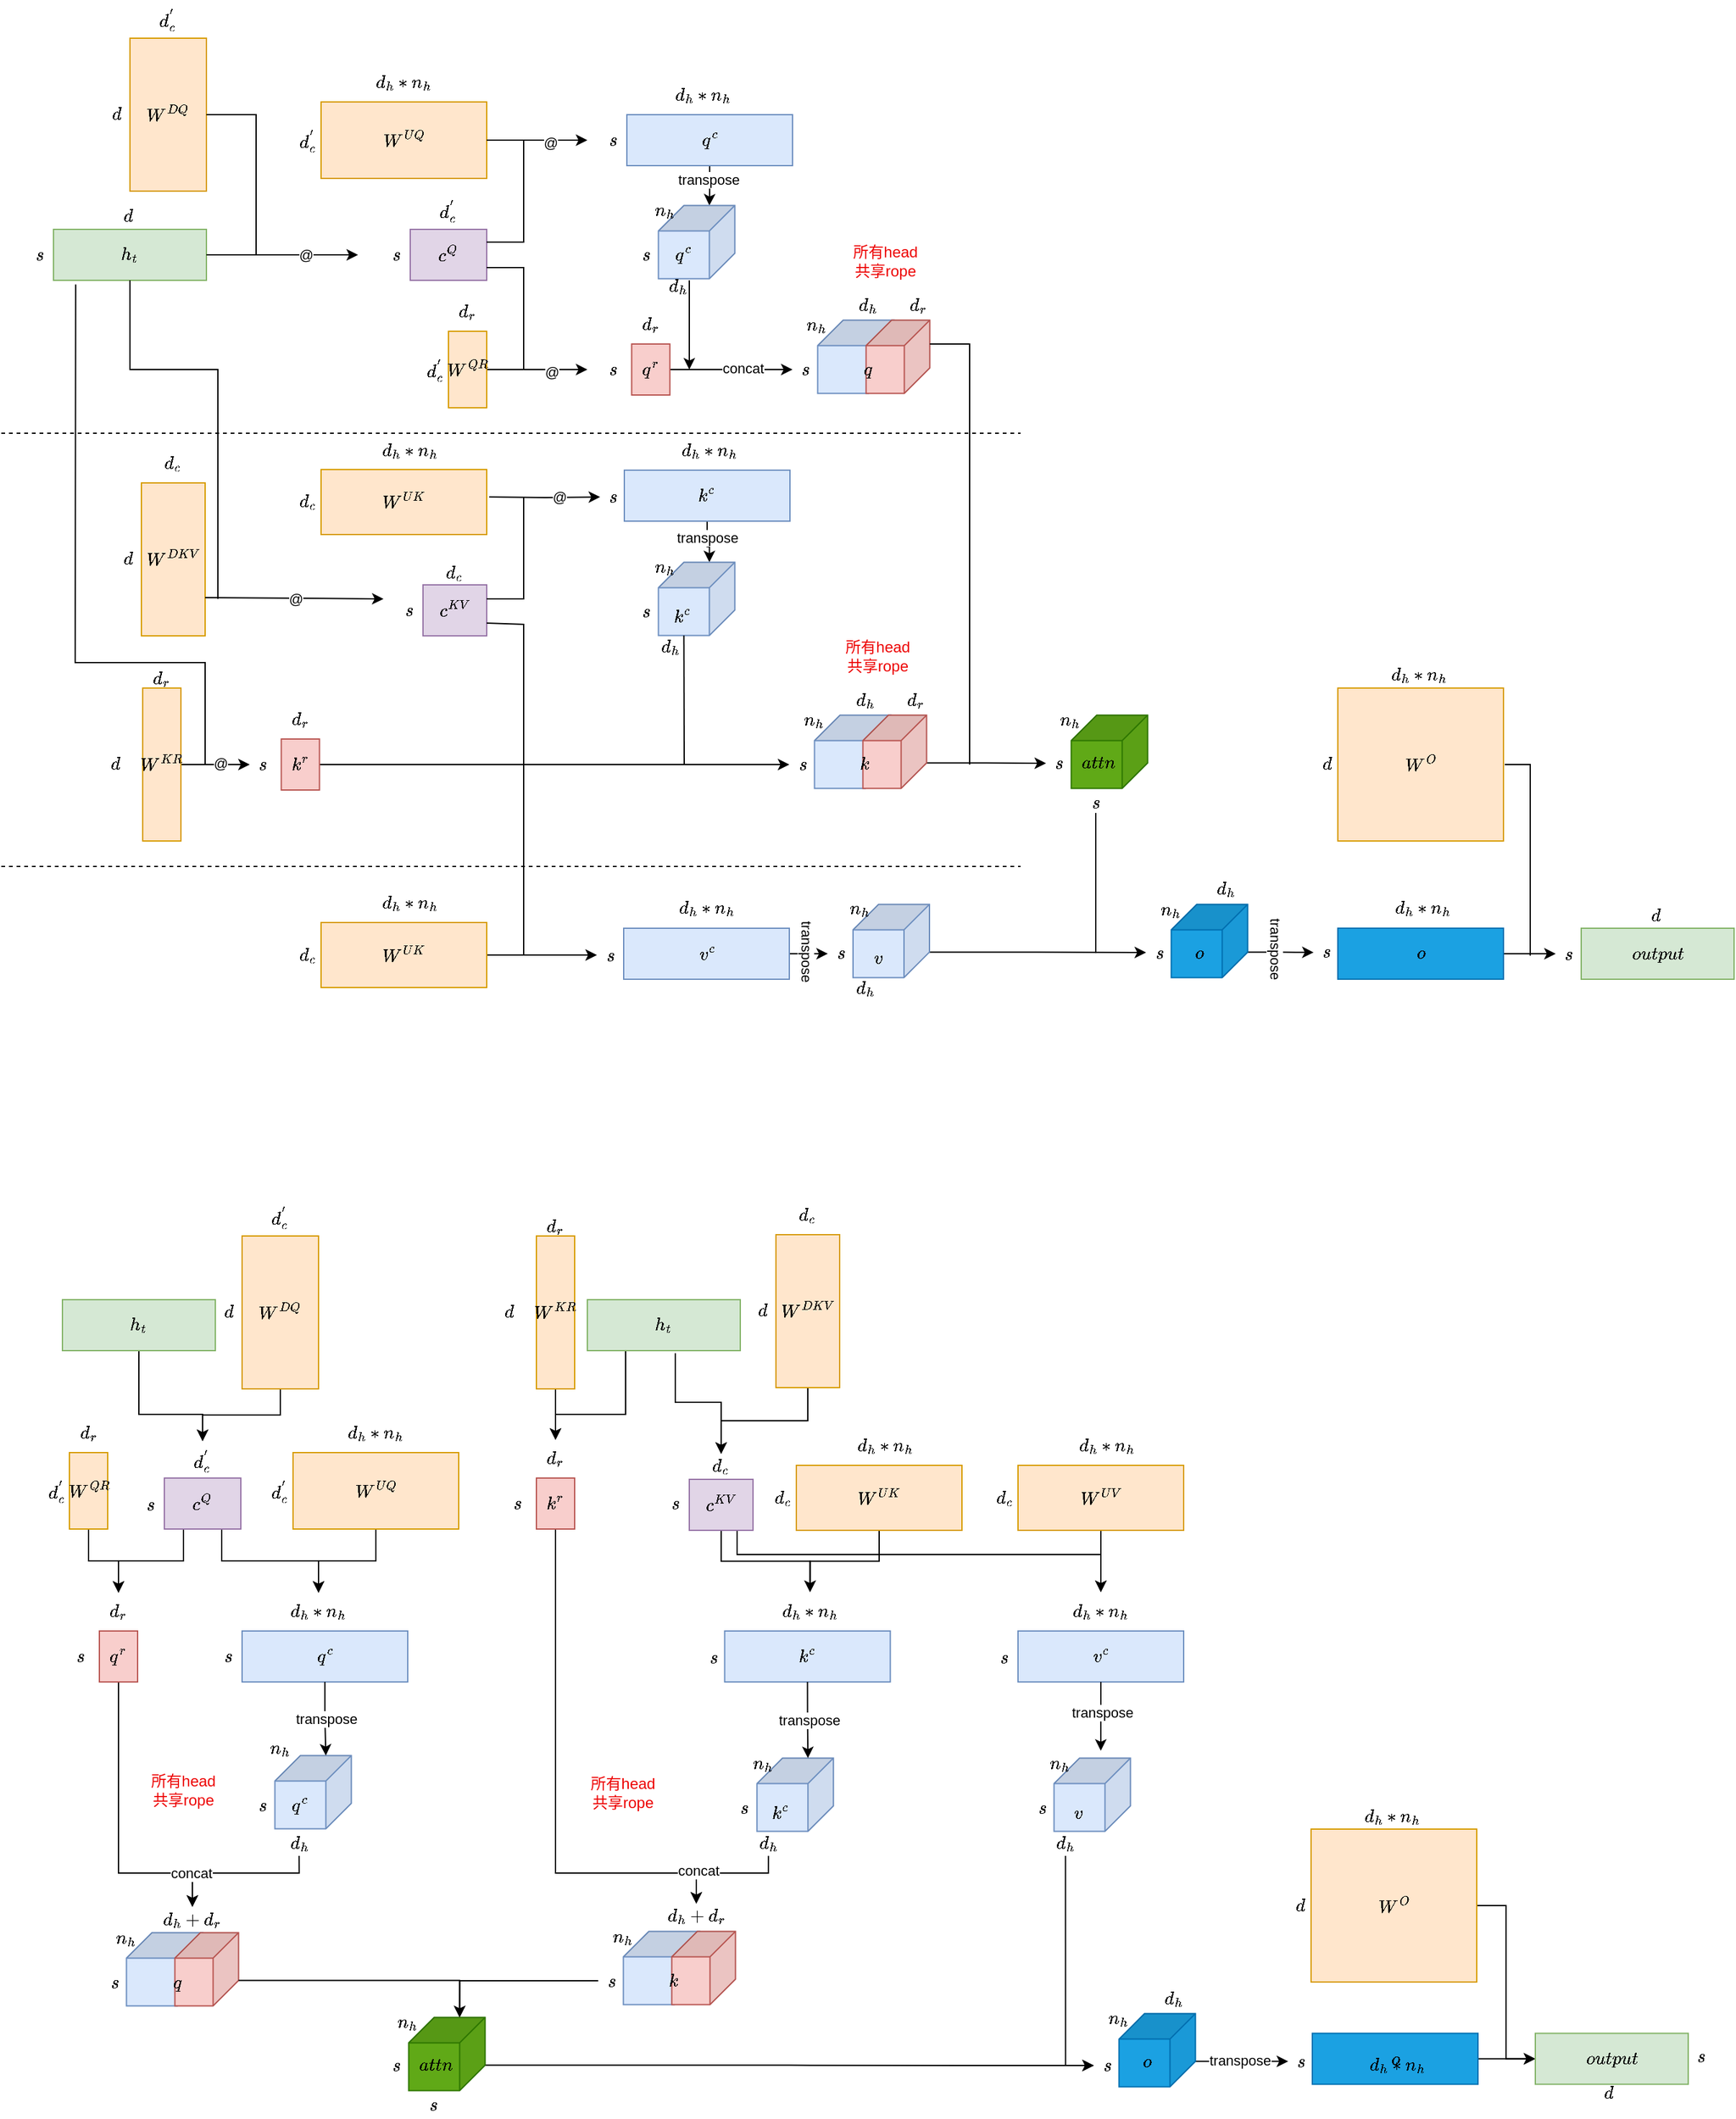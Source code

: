 <mxfile version="24.4.2" type="github">
  <diagram name="第 1 页" id="hgLZSb0Dxp2ZYe8zkw-M">
    <mxGraphModel dx="1434" dy="1889" grid="1" gridSize="10" guides="1" tooltips="1" connect="1" arrows="1" fold="1" page="1" pageScale="1" pageWidth="827" pageHeight="1169" math="1" shadow="0">
      <root>
        <mxCell id="0" />
        <mxCell id="1" parent="0" />
        <mxCell id="IeYtsDWjmAXNCj5qksfI-355" style="edgeStyle=orthogonalEdgeStyle;rounded=0;orthogonalLoop=1;jettySize=auto;html=1;exitX=0.5;exitY=1;exitDx=0;exitDy=0;entryX=0.5;entryY=0;entryDx=0;entryDy=0;" edge="1" parent="1" source="IeYtsDWjmAXNCj5qksfI-272" target="IeYtsDWjmAXNCj5qksfI-279">
          <mxGeometry relative="1" as="geometry">
            <Array as="points">
              <mxPoint x="622" y="1370" />
              <mxPoint x="566" y="1370" />
            </Array>
          </mxGeometry>
        </mxCell>
        <mxCell id="IeYtsDWjmAXNCj5qksfI-12" value="$$W^{DKV}$$" style="rounded=0;whiteSpace=wrap;html=1;fillColor=#ffe6cc;strokeColor=#d79b00;" vertex="1" parent="1">
          <mxGeometry x="130" y="279" width="50" height="120" as="geometry" />
        </mxCell>
        <mxCell id="IeYtsDWjmAXNCj5qksfI-11" value="$$W^{DQ}$$" style="rounded=0;whiteSpace=wrap;html=1;fillColor=#ffe6cc;strokeColor=#d79b00;" vertex="1" parent="1">
          <mxGeometry x="121" y="-70" width="60" height="120" as="geometry" />
        </mxCell>
        <mxCell id="IeYtsDWjmAXNCj5qksfI-1" value="" style="rounded=0;whiteSpace=wrap;html=1;fillColor=#d5e8d4;strokeColor=#82b366;" vertex="1" parent="1">
          <mxGeometry x="61" y="80" width="120" height="40" as="geometry" />
        </mxCell>
        <mxCell id="IeYtsDWjmAXNCj5qksfI-2" value="$$h_t$$" style="text;html=1;align=center;verticalAlign=middle;whiteSpace=wrap;rounded=0;" vertex="1" parent="1">
          <mxGeometry x="91" y="85" width="60" height="30" as="geometry" />
        </mxCell>
        <mxCell id="IeYtsDWjmAXNCj5qksfI-7" value="$$c^Q$$" style="rounded=0;whiteSpace=wrap;html=1;fillColor=#e1d5e7;strokeColor=#9673a6;" vertex="1" parent="1">
          <mxGeometry x="341" y="80" width="60" height="40" as="geometry" />
        </mxCell>
        <mxCell id="IeYtsDWjmAXNCj5qksfI-13" value="$$c^{KV}$$" style="rounded=0;whiteSpace=wrap;html=1;fillColor=#e1d5e7;strokeColor=#9673a6;" vertex="1" parent="1">
          <mxGeometry x="351" y="359" width="50" height="40" as="geometry" />
        </mxCell>
        <mxCell id="IeYtsDWjmAXNCj5qksfI-15" value="$$d_c^{&#39;}$$" style="text;html=1;align=center;verticalAlign=middle;whiteSpace=wrap;rounded=0;" vertex="1" parent="1">
          <mxGeometry x="141" y="-100" width="20" height="30" as="geometry" />
        </mxCell>
        <mxCell id="IeYtsDWjmAXNCj5qksfI-16" value="$$s$$" style="text;html=1;align=center;verticalAlign=middle;whiteSpace=wrap;rounded=0;" vertex="1" parent="1">
          <mxGeometry x="40" y="85" width="21" height="30" as="geometry" />
        </mxCell>
        <mxCell id="IeYtsDWjmAXNCj5qksfI-18" value="$$d$$" style="text;html=1;align=center;verticalAlign=middle;whiteSpace=wrap;rounded=0;" vertex="1" parent="1">
          <mxGeometry x="110" y="55" width="20" height="30" as="geometry" />
        </mxCell>
        <mxCell id="IeYtsDWjmAXNCj5qksfI-19" value="$$d$$" style="text;html=1;align=center;verticalAlign=middle;whiteSpace=wrap;rounded=0;" vertex="1" parent="1">
          <mxGeometry x="101" y="-25" width="20" height="30" as="geometry" />
        </mxCell>
        <mxCell id="IeYtsDWjmAXNCj5qksfI-20" value="$$d_c$$" style="text;html=1;align=center;verticalAlign=middle;whiteSpace=wrap;rounded=0;" vertex="1" parent="1">
          <mxGeometry x="145" y="249" width="20" height="30" as="geometry" />
        </mxCell>
        <mxCell id="IeYtsDWjmAXNCj5qksfI-21" value="$$d$$" style="text;html=1;align=center;verticalAlign=middle;whiteSpace=wrap;rounded=0;" vertex="1" parent="1">
          <mxGeometry x="110" y="324" width="20" height="30" as="geometry" />
        </mxCell>
        <mxCell id="IeYtsDWjmAXNCj5qksfI-24" value="$$s$$" style="text;html=1;align=center;verticalAlign=middle;whiteSpace=wrap;rounded=0;" vertex="1" parent="1">
          <mxGeometry x="320" y="85" width="21" height="30" as="geometry" />
        </mxCell>
        <mxCell id="IeYtsDWjmAXNCj5qksfI-25" value="$$s$$" style="text;html=1;align=center;verticalAlign=middle;whiteSpace=wrap;rounded=0;" vertex="1" parent="1">
          <mxGeometry x="330" y="364" width="21" height="30" as="geometry" />
        </mxCell>
        <mxCell id="IeYtsDWjmAXNCj5qksfI-27" value="$$d_c^{&#39;}$$" style="text;html=1;align=center;verticalAlign=middle;whiteSpace=wrap;rounded=0;" vertex="1" parent="1">
          <mxGeometry x="361" y="50" width="20" height="30" as="geometry" />
        </mxCell>
        <mxCell id="IeYtsDWjmAXNCj5qksfI-28" value="$$d_c$$" style="text;html=1;align=center;verticalAlign=middle;whiteSpace=wrap;rounded=0;" vertex="1" parent="1">
          <mxGeometry x="366" y="340" width="20" height="19" as="geometry" />
        </mxCell>
        <mxCell id="IeYtsDWjmAXNCj5qksfI-29" value="$$W^{UQ}$$" style="rounded=0;whiteSpace=wrap;html=1;fillColor=#ffe6cc;strokeColor=#d79b00;" vertex="1" parent="1">
          <mxGeometry x="271" y="-20" width="130" height="60" as="geometry" />
        </mxCell>
        <mxCell id="IeYtsDWjmAXNCj5qksfI-30" value="$$d_c^{&#39;}$$" style="text;html=1;align=center;verticalAlign=middle;whiteSpace=wrap;rounded=0;" vertex="1" parent="1">
          <mxGeometry x="251" y="-5" width="20" height="30" as="geometry" />
        </mxCell>
        <mxCell id="IeYtsDWjmAXNCj5qksfI-61" value="" style="edgeStyle=orthogonalEdgeStyle;rounded=0;orthogonalLoop=1;jettySize=auto;html=1;" edge="1" parent="1" source="IeYtsDWjmAXNCj5qksfI-31">
          <mxGeometry relative="1" as="geometry">
            <mxPoint x="480" y="190" as="targetPoint" />
          </mxGeometry>
        </mxCell>
        <mxCell id="IeYtsDWjmAXNCj5qksfI-63" value="@" style="edgeLabel;html=1;align=center;verticalAlign=middle;resizable=0;points=[];" vertex="1" connectable="0" parent="IeYtsDWjmAXNCj5qksfI-61">
          <mxGeometry x="0.28" y="-1" relative="1" as="geometry">
            <mxPoint as="offset" />
          </mxGeometry>
        </mxCell>
        <mxCell id="IeYtsDWjmAXNCj5qksfI-31" value="$$W^{QR}$$" style="rounded=0;whiteSpace=wrap;html=1;fillColor=#ffe6cc;strokeColor=#d79b00;" vertex="1" parent="1">
          <mxGeometry x="371" y="160" width="30" height="60" as="geometry" />
        </mxCell>
        <mxCell id="IeYtsDWjmAXNCj5qksfI-32" value="$${d_h}*{n_h}$$" style="text;html=1;align=center;verticalAlign=middle;whiteSpace=wrap;rounded=0;" vertex="1" parent="1">
          <mxGeometry x="326" y="-50" width="20" height="30" as="geometry" />
        </mxCell>
        <mxCell id="IeYtsDWjmAXNCj5qksfI-33" value="$$d_r$$" style="text;html=1;align=center;verticalAlign=middle;whiteSpace=wrap;rounded=0;" vertex="1" parent="1">
          <mxGeometry x="376" y="130" width="20" height="30" as="geometry" />
        </mxCell>
        <mxCell id="IeYtsDWjmAXNCj5qksfI-34" value="$$d_c^{&#39;}$$" style="text;html=1;align=center;verticalAlign=middle;whiteSpace=wrap;rounded=0;" vertex="1" parent="1">
          <mxGeometry x="351" y="175" width="20" height="30" as="geometry" />
        </mxCell>
        <mxCell id="IeYtsDWjmAXNCj5qksfI-65" value="" style="edgeStyle=orthogonalEdgeStyle;rounded=0;orthogonalLoop=1;jettySize=auto;html=1;entryX=0;entryY=0;entryDx=0;entryDy=20;entryPerimeter=0;" edge="1" parent="1" source="IeYtsDWjmAXNCj5qksfI-35" target="IeYtsDWjmAXNCj5qksfI-50">
          <mxGeometry relative="1" as="geometry" />
        </mxCell>
        <mxCell id="IeYtsDWjmAXNCj5qksfI-66" value="transpose" style="edgeLabel;html=1;align=center;verticalAlign=middle;resizable=0;points=[];" vertex="1" connectable="0" parent="IeYtsDWjmAXNCj5qksfI-65">
          <mxGeometry x="-0.326" y="-1" relative="1" as="geometry">
            <mxPoint as="offset" />
          </mxGeometry>
        </mxCell>
        <mxCell id="IeYtsDWjmAXNCj5qksfI-35" value="$$q^c$$" style="rounded=0;whiteSpace=wrap;html=1;fillColor=#dae8fc;strokeColor=#6c8ebf;" vertex="1" parent="1">
          <mxGeometry x="511" y="-10" width="130" height="40" as="geometry" />
        </mxCell>
        <mxCell id="IeYtsDWjmAXNCj5qksfI-37" value="$$s$$" style="text;html=1;align=center;verticalAlign=middle;whiteSpace=wrap;rounded=0;" vertex="1" parent="1">
          <mxGeometry x="490" y="-5" width="21" height="30" as="geometry" />
        </mxCell>
        <mxCell id="IeYtsDWjmAXNCj5qksfI-38" value="$${d_h}*{n_h}$$" style="text;html=1;align=center;verticalAlign=middle;whiteSpace=wrap;rounded=0;" vertex="1" parent="1">
          <mxGeometry x="561" y="-40" width="20" height="30" as="geometry" />
        </mxCell>
        <mxCell id="IeYtsDWjmAXNCj5qksfI-41" value="" style="endArrow=classic;html=1;rounded=0;exitX=1;exitY=0.5;exitDx=0;exitDy=0;" edge="1" parent="1" source="IeYtsDWjmAXNCj5qksfI-1">
          <mxGeometry width="50" height="50" relative="1" as="geometry">
            <mxPoint x="280" y="60" as="sourcePoint" />
            <mxPoint x="300" y="100" as="targetPoint" />
          </mxGeometry>
        </mxCell>
        <mxCell id="IeYtsDWjmAXNCj5qksfI-45" value="@" style="edgeLabel;html=1;align=center;verticalAlign=middle;resizable=0;points=[];" vertex="1" connectable="0" parent="IeYtsDWjmAXNCj5qksfI-41">
          <mxGeometry x="0.307" y="-2" relative="1" as="geometry">
            <mxPoint y="-2" as="offset" />
          </mxGeometry>
        </mxCell>
        <mxCell id="IeYtsDWjmAXNCj5qksfI-44" value="" style="endArrow=none;html=1;rounded=0;entryX=1;entryY=0.5;entryDx=0;entryDy=0;" edge="1" parent="1" target="IeYtsDWjmAXNCj5qksfI-11">
          <mxGeometry width="50" height="50" relative="1" as="geometry">
            <mxPoint x="220" y="100" as="sourcePoint" />
            <mxPoint x="330" y="10" as="targetPoint" />
            <Array as="points">
              <mxPoint x="220" y="-10" />
            </Array>
          </mxGeometry>
        </mxCell>
        <mxCell id="IeYtsDWjmAXNCj5qksfI-46" value="" style="endArrow=classic;html=1;rounded=0;exitX=1;exitY=0.5;exitDx=0;exitDy=0;" edge="1" parent="1" source="IeYtsDWjmAXNCj5qksfI-29">
          <mxGeometry width="50" height="50" relative="1" as="geometry">
            <mxPoint x="280" y="210" as="sourcePoint" />
            <mxPoint x="480" y="10" as="targetPoint" />
          </mxGeometry>
        </mxCell>
        <mxCell id="IeYtsDWjmAXNCj5qksfI-48" value="@" style="edgeLabel;html=1;align=center;verticalAlign=middle;resizable=0;points=[];" vertex="1" connectable="0" parent="IeYtsDWjmAXNCj5qksfI-46">
          <mxGeometry x="0.251" y="-2" relative="1" as="geometry">
            <mxPoint as="offset" />
          </mxGeometry>
        </mxCell>
        <mxCell id="IeYtsDWjmAXNCj5qksfI-47" value="" style="endArrow=none;html=1;rounded=0;exitX=1;exitY=0.25;exitDx=0;exitDy=0;" edge="1" parent="1" source="IeYtsDWjmAXNCj5qksfI-7">
          <mxGeometry width="50" height="50" relative="1" as="geometry">
            <mxPoint x="280" y="210" as="sourcePoint" />
            <mxPoint x="430" y="10" as="targetPoint" />
            <Array as="points">
              <mxPoint x="430" y="90" />
            </Array>
          </mxGeometry>
        </mxCell>
        <mxCell id="IeYtsDWjmAXNCj5qksfI-50" value="" style="shape=cube;whiteSpace=wrap;html=1;boundedLbl=1;backgroundOutline=1;darkOpacity=0.05;darkOpacity2=0.1;fillColor=#dae8fc;strokeColor=#6c8ebf;rotation=90;" vertex="1" parent="1">
          <mxGeometry x="537" y="60" width="57.5" height="60" as="geometry" />
        </mxCell>
        <mxCell id="IeYtsDWjmAXNCj5qksfI-51" value="$$n_h$$" style="text;html=1;align=center;verticalAlign=middle;whiteSpace=wrap;rounded=0;" vertex="1" parent="1">
          <mxGeometry x="530.75" y="50" width="20" height="30" as="geometry" />
        </mxCell>
        <mxCell id="IeYtsDWjmAXNCj5qksfI-52" value="$$s$$" style="text;html=1;align=center;verticalAlign=middle;whiteSpace=wrap;rounded=0;" vertex="1" parent="1">
          <mxGeometry x="516" y="85" width="21" height="30" as="geometry" />
        </mxCell>
        <mxCell id="IeYtsDWjmAXNCj5qksfI-53" value="$$d_h$$" style="text;html=1;align=center;verticalAlign=middle;whiteSpace=wrap;rounded=0;" vertex="1" parent="1">
          <mxGeometry x="521" y="110" width="60" height="30" as="geometry" />
        </mxCell>
        <mxCell id="IeYtsDWjmAXNCj5qksfI-71" value="" style="edgeStyle=orthogonalEdgeStyle;rounded=0;orthogonalLoop=1;jettySize=auto;html=1;entryX=0;entryY=0.5;entryDx=0;entryDy=0;" edge="1" parent="1" source="IeYtsDWjmAXNCj5qksfI-56" target="IeYtsDWjmAXNCj5qksfI-69">
          <mxGeometry relative="1" as="geometry" />
        </mxCell>
        <mxCell id="IeYtsDWjmAXNCj5qksfI-73" value="concat" style="edgeLabel;html=1;align=center;verticalAlign=middle;resizable=0;points=[];" vertex="1" connectable="0" parent="IeYtsDWjmAXNCj5qksfI-71">
          <mxGeometry x="0.188" y="-2" relative="1" as="geometry">
            <mxPoint y="-3" as="offset" />
          </mxGeometry>
        </mxCell>
        <mxCell id="IeYtsDWjmAXNCj5qksfI-56" value="$$q^r$$" style="rounded=0;whiteSpace=wrap;html=1;fillColor=#f8cecc;strokeColor=#b85450;" vertex="1" parent="1">
          <mxGeometry x="514.75" y="170" width="30" height="40" as="geometry" />
        </mxCell>
        <mxCell id="IeYtsDWjmAXNCj5qksfI-57" value="$$s$$" style="text;html=1;align=center;verticalAlign=middle;whiteSpace=wrap;rounded=0;" vertex="1" parent="1">
          <mxGeometry x="490" y="175" width="21" height="30" as="geometry" />
        </mxCell>
        <mxCell id="IeYtsDWjmAXNCj5qksfI-58" value="$$d_r$$" style="text;html=1;align=center;verticalAlign=middle;whiteSpace=wrap;rounded=0;" vertex="1" parent="1">
          <mxGeometry x="519.75" y="140" width="20" height="30" as="geometry" />
        </mxCell>
        <mxCell id="IeYtsDWjmAXNCj5qksfI-62" value="" style="endArrow=none;html=1;rounded=0;entryX=1;entryY=0.75;entryDx=0;entryDy=0;" edge="1" parent="1" target="IeYtsDWjmAXNCj5qksfI-7">
          <mxGeometry width="50" height="50" relative="1" as="geometry">
            <mxPoint x="430" y="190" as="sourcePoint" />
            <mxPoint x="330" y="160" as="targetPoint" />
            <Array as="points">
              <mxPoint x="430" y="110" />
            </Array>
          </mxGeometry>
        </mxCell>
        <mxCell id="IeYtsDWjmAXNCj5qksfI-67" value="" style="shape=cube;whiteSpace=wrap;html=1;boundedLbl=1;backgroundOutline=1;darkOpacity=0.05;darkOpacity2=0.1;fillColor=#dae8fc;strokeColor=#6c8ebf;rotation=90;" vertex="1" parent="1">
          <mxGeometry x="662" y="150" width="57.5" height="60" as="geometry" />
        </mxCell>
        <mxCell id="IeYtsDWjmAXNCj5qksfI-68" value="$$n_h$$" style="text;html=1;align=center;verticalAlign=middle;whiteSpace=wrap;rounded=0;" vertex="1" parent="1">
          <mxGeometry x="650" y="140" width="20" height="30" as="geometry" />
        </mxCell>
        <mxCell id="IeYtsDWjmAXNCj5qksfI-69" value="$$s$$" style="text;html=1;align=center;verticalAlign=middle;whiteSpace=wrap;rounded=0;" vertex="1" parent="1">
          <mxGeometry x="641" y="175" width="21" height="30" as="geometry" />
        </mxCell>
        <mxCell id="IeYtsDWjmAXNCj5qksfI-70" value="$$d_h$$" style="text;html=1;align=center;verticalAlign=middle;whiteSpace=wrap;rounded=0;" vertex="1" parent="1">
          <mxGeometry x="670" y="125" width="60" height="30" as="geometry" />
        </mxCell>
        <mxCell id="IeYtsDWjmAXNCj5qksfI-74" value="" style="shape=cube;whiteSpace=wrap;html=1;boundedLbl=1;backgroundOutline=1;darkOpacity=0.05;darkOpacity2=0.1;fillColor=#f8cecc;strokeColor=#b85450;rotation=90;" vertex="1" parent="1">
          <mxGeometry x="695" y="155" width="57.5" height="50" as="geometry" />
        </mxCell>
        <mxCell id="IeYtsDWjmAXNCj5qksfI-75" value="$$d_r$$" style="text;html=1;align=center;verticalAlign=middle;whiteSpace=wrap;rounded=0;" vertex="1" parent="1">
          <mxGeometry x="730" y="125" width="20" height="30" as="geometry" />
        </mxCell>
        <mxCell id="IeYtsDWjmAXNCj5qksfI-76" value="$$q$$" style="text;html=1;align=center;verticalAlign=middle;whiteSpace=wrap;rounded=0;" vertex="1" parent="1">
          <mxGeometry x="670" y="175" width="60" height="30" as="geometry" />
        </mxCell>
        <mxCell id="IeYtsDWjmAXNCj5qksfI-78" value="" style="endArrow=classic;html=1;rounded=0;exitX=0.65;exitY=0.333;exitDx=0;exitDy=0;exitPerimeter=0;" edge="1" parent="1" source="IeYtsDWjmAXNCj5qksfI-53">
          <mxGeometry width="50" height="50" relative="1" as="geometry">
            <mxPoint x="280" y="210" as="sourcePoint" />
            <mxPoint x="560" y="190" as="targetPoint" />
          </mxGeometry>
        </mxCell>
        <mxCell id="IeYtsDWjmAXNCj5qksfI-79" value="所有head共享rope" style="text;html=1;align=center;verticalAlign=middle;whiteSpace=wrap;rounded=0;fontColor=#ed0202;" vertex="1" parent="1">
          <mxGeometry x="683.5" y="90" width="60" height="30" as="geometry" />
        </mxCell>
        <mxCell id="IeYtsDWjmAXNCj5qksfI-104" value="" style="edgeStyle=orthogonalEdgeStyle;rounded=0;orthogonalLoop=1;jettySize=auto;html=1;entryX=0;entryY=0.5;entryDx=0;entryDy=0;" edge="1" parent="1" source="IeYtsDWjmAXNCj5qksfI-80" target="IeYtsDWjmAXNCj5qksfI-88">
          <mxGeometry relative="1" as="geometry" />
        </mxCell>
        <mxCell id="IeYtsDWjmAXNCj5qksfI-105" value="@" style="edgeLabel;html=1;align=center;verticalAlign=middle;resizable=0;points=[];" vertex="1" connectable="0" parent="IeYtsDWjmAXNCj5qksfI-104">
          <mxGeometry x="0.1" relative="1" as="geometry">
            <mxPoint x="1" y="-1" as="offset" />
          </mxGeometry>
        </mxCell>
        <mxCell id="IeYtsDWjmAXNCj5qksfI-80" value="$$W^{KR}$$" style="rounded=0;whiteSpace=wrap;html=1;fillColor=#ffe6cc;strokeColor=#d79b00;" vertex="1" parent="1">
          <mxGeometry x="131" y="440" width="30" height="120" as="geometry" />
        </mxCell>
        <mxCell id="IeYtsDWjmAXNCj5qksfI-81" value="$$d_r$$" style="text;html=1;align=center;verticalAlign=middle;whiteSpace=wrap;rounded=0;" vertex="1" parent="1">
          <mxGeometry x="136" y="418" width="20" height="30" as="geometry" />
        </mxCell>
        <mxCell id="IeYtsDWjmAXNCj5qksfI-82" value="$$d$$" style="text;html=1;align=center;verticalAlign=middle;whiteSpace=wrap;rounded=0;" vertex="1" parent="1">
          <mxGeometry x="100" y="485" width="20" height="30" as="geometry" />
        </mxCell>
        <mxCell id="IeYtsDWjmAXNCj5qksfI-136" style="edgeStyle=orthogonalEdgeStyle;rounded=0;orthogonalLoop=1;jettySize=auto;html=1;exitX=1;exitY=0.5;exitDx=0;exitDy=0;entryX=0;entryY=0.5;entryDx=0;entryDy=0;" edge="1" parent="1" source="IeYtsDWjmAXNCj5qksfI-87" target="IeYtsDWjmAXNCj5qksfI-131">
          <mxGeometry relative="1" as="geometry" />
        </mxCell>
        <mxCell id="IeYtsDWjmAXNCj5qksfI-87" value="$$k^r$$" style="rounded=0;whiteSpace=wrap;html=1;fillColor=#f8cecc;strokeColor=#b85450;" vertex="1" parent="1">
          <mxGeometry x="239.75" y="480" width="30" height="40" as="geometry" />
        </mxCell>
        <mxCell id="IeYtsDWjmAXNCj5qksfI-88" value="$$s$$" style="text;html=1;align=center;verticalAlign=middle;whiteSpace=wrap;rounded=0;" vertex="1" parent="1">
          <mxGeometry x="215" y="485" width="21" height="30" as="geometry" />
        </mxCell>
        <mxCell id="IeYtsDWjmAXNCj5qksfI-89" value="$$d_r$$" style="text;html=1;align=center;verticalAlign=middle;whiteSpace=wrap;rounded=0;" vertex="1" parent="1">
          <mxGeometry x="244.75" y="450" width="20" height="30" as="geometry" />
        </mxCell>
        <mxCell id="IeYtsDWjmAXNCj5qksfI-117" value="" style="edgeStyle=orthogonalEdgeStyle;rounded=0;orthogonalLoop=1;jettySize=auto;html=1;" edge="1" parent="1" target="IeYtsDWjmAXNCj5qksfI-107">
          <mxGeometry relative="1" as="geometry">
            <mxPoint x="403" y="290" as="sourcePoint" />
          </mxGeometry>
        </mxCell>
        <mxCell id="IeYtsDWjmAXNCj5qksfI-126" value="@" style="edgeLabel;html=1;align=center;verticalAlign=middle;resizable=0;points=[];" vertex="1" connectable="0" parent="IeYtsDWjmAXNCj5qksfI-117">
          <mxGeometry x="0.252" y="-2" relative="1" as="geometry">
            <mxPoint y="-2" as="offset" />
          </mxGeometry>
        </mxCell>
        <mxCell id="IeYtsDWjmAXNCj5qksfI-95" value="$$W^{UK}$$" style="rounded=0;whiteSpace=wrap;html=1;fillColor=#ffe6cc;strokeColor=#d79b00;" vertex="1" parent="1">
          <mxGeometry x="271" y="268.5" width="130" height="51" as="geometry" />
        </mxCell>
        <mxCell id="IeYtsDWjmAXNCj5qksfI-96" value="" style="endArrow=none;dashed=1;html=1;rounded=0;" edge="1" parent="1">
          <mxGeometry width="50" height="50" relative="1" as="geometry">
            <mxPoint x="20" y="240" as="sourcePoint" />
            <mxPoint x="820" y="240" as="targetPoint" />
          </mxGeometry>
        </mxCell>
        <mxCell id="IeYtsDWjmAXNCj5qksfI-97" value="$$d_c$$" style="text;html=1;align=center;verticalAlign=middle;whiteSpace=wrap;rounded=0;" vertex="1" parent="1">
          <mxGeometry x="251" y="279" width="20" height="30" as="geometry" />
        </mxCell>
        <mxCell id="IeYtsDWjmAXNCj5qksfI-98" value="" style="endArrow=classic;html=1;rounded=0;exitX=1;exitY=0.75;exitDx=0;exitDy=0;" edge="1" parent="1" source="IeYtsDWjmAXNCj5qksfI-12">
          <mxGeometry width="50" height="50" relative="1" as="geometry">
            <mxPoint x="400" y="240" as="sourcePoint" />
            <mxPoint x="320" y="370" as="targetPoint" />
          </mxGeometry>
        </mxCell>
        <mxCell id="IeYtsDWjmAXNCj5qksfI-100" value="@" style="edgeLabel;html=1;align=center;verticalAlign=middle;resizable=0;points=[];" vertex="1" connectable="0" parent="IeYtsDWjmAXNCj5qksfI-98">
          <mxGeometry x="0.287" relative="1" as="geometry">
            <mxPoint x="-19" as="offset" />
          </mxGeometry>
        </mxCell>
        <mxCell id="IeYtsDWjmAXNCj5qksfI-99" value="" style="endArrow=none;html=1;rounded=0;entryX=0.5;entryY=1;entryDx=0;entryDy=0;" edge="1" parent="1" target="IeYtsDWjmAXNCj5qksfI-1">
          <mxGeometry width="50" height="50" relative="1" as="geometry">
            <mxPoint x="190" y="370" as="sourcePoint" />
            <mxPoint x="450" y="190" as="targetPoint" />
            <Array as="points">
              <mxPoint x="190" y="190" />
              <mxPoint x="121" y="190" />
            </Array>
          </mxGeometry>
        </mxCell>
        <mxCell id="IeYtsDWjmAXNCj5qksfI-102" value="$${d_h}*{n_h}$$" style="text;html=1;align=center;verticalAlign=middle;whiteSpace=wrap;rounded=0;" vertex="1" parent="1">
          <mxGeometry x="318.5" y="238.5" width="44" height="30" as="geometry" />
        </mxCell>
        <mxCell id="IeYtsDWjmAXNCj5qksfI-103" value="" style="endArrow=none;html=1;rounded=0;entryX=0.145;entryY=1.08;entryDx=0;entryDy=0;entryPerimeter=0;" edge="1" parent="1" target="IeYtsDWjmAXNCj5qksfI-1">
          <mxGeometry width="50" height="50" relative="1" as="geometry">
            <mxPoint x="180" y="500" as="sourcePoint" />
            <mxPoint x="450" y="390" as="targetPoint" />
            <Array as="points">
              <mxPoint x="180" y="420" />
              <mxPoint x="78" y="420" />
            </Array>
          </mxGeometry>
        </mxCell>
        <mxCell id="IeYtsDWjmAXNCj5qksfI-115" value="" style="edgeStyle=orthogonalEdgeStyle;rounded=0;orthogonalLoop=1;jettySize=auto;html=1;entryX=0;entryY=0;entryDx=0;entryDy=20;entryPerimeter=0;" edge="1" parent="1" source="IeYtsDWjmAXNCj5qksfI-106" target="IeYtsDWjmAXNCj5qksfI-111">
          <mxGeometry relative="1" as="geometry" />
        </mxCell>
        <mxCell id="IeYtsDWjmAXNCj5qksfI-116" value="transpose" style="edgeLabel;html=1;align=center;verticalAlign=middle;resizable=0;points=[];" vertex="1" connectable="0" parent="IeYtsDWjmAXNCj5qksfI-115">
          <mxGeometry x="-0.334" y="1" relative="1" as="geometry">
            <mxPoint x="-1" y="1" as="offset" />
          </mxGeometry>
        </mxCell>
        <mxCell id="IeYtsDWjmAXNCj5qksfI-106" value="$$k^c$$" style="rounded=0;whiteSpace=wrap;html=1;fillColor=#dae8fc;strokeColor=#6c8ebf;" vertex="1" parent="1">
          <mxGeometry x="509" y="269" width="130" height="40" as="geometry" />
        </mxCell>
        <mxCell id="IeYtsDWjmAXNCj5qksfI-107" value="$$s$$" style="text;html=1;align=center;verticalAlign=middle;whiteSpace=wrap;rounded=0;" vertex="1" parent="1">
          <mxGeometry x="490" y="275" width="21" height="30" as="geometry" />
        </mxCell>
        <mxCell id="IeYtsDWjmAXNCj5qksfI-110" value="$${d_h}*{n_h}$$" style="text;html=1;align=center;verticalAlign=middle;whiteSpace=wrap;rounded=0;" vertex="1" parent="1">
          <mxGeometry x="554" y="238.5" width="44" height="30" as="geometry" />
        </mxCell>
        <mxCell id="IeYtsDWjmAXNCj5qksfI-111" value="" style="shape=cube;whiteSpace=wrap;html=1;boundedLbl=1;backgroundOutline=1;darkOpacity=0.05;darkOpacity2=0.1;fillColor=#dae8fc;strokeColor=#6c8ebf;rotation=90;" vertex="1" parent="1">
          <mxGeometry x="537" y="340" width="57.5" height="60" as="geometry" />
        </mxCell>
        <mxCell id="IeYtsDWjmAXNCj5qksfI-112" value="$$n_h$$" style="text;html=1;align=center;verticalAlign=middle;whiteSpace=wrap;rounded=0;" vertex="1" parent="1">
          <mxGeometry x="530.75" y="330" width="20" height="30" as="geometry" />
        </mxCell>
        <mxCell id="IeYtsDWjmAXNCj5qksfI-113" value="$$s$$" style="text;html=1;align=center;verticalAlign=middle;whiteSpace=wrap;rounded=0;" vertex="1" parent="1">
          <mxGeometry x="516" y="365" width="21" height="30" as="geometry" />
        </mxCell>
        <mxCell id="IeYtsDWjmAXNCj5qksfI-114" value="$$d_h$$" style="text;html=1;align=center;verticalAlign=middle;whiteSpace=wrap;rounded=0;" vertex="1" parent="1">
          <mxGeometry x="514.75" y="398" width="60" height="20" as="geometry" />
        </mxCell>
        <mxCell id="IeYtsDWjmAXNCj5qksfI-125" value="" style="endArrow=none;html=1;rounded=0;" edge="1" parent="1">
          <mxGeometry width="50" height="50" relative="1" as="geometry">
            <mxPoint x="401" y="370" as="sourcePoint" />
            <mxPoint x="430" y="290" as="targetPoint" />
            <Array as="points">
              <mxPoint x="430" y="370" />
            </Array>
          </mxGeometry>
        </mxCell>
        <mxCell id="IeYtsDWjmAXNCj5qksfI-127" value="&lt;span style=&quot;color: rgb(0, 0, 0); font-family: Helvetica; font-size: 12px; font-style: normal; font-variant-ligatures: normal; font-variant-caps: normal; font-weight: 400; letter-spacing: normal; orphans: 2; text-align: center; text-indent: 0px; text-transform: none; widows: 2; word-spacing: 0px; -webkit-text-stroke-width: 0px; white-space: normal; background-color: rgb(251, 251, 251); text-decoration-thickness: initial; text-decoration-style: initial; text-decoration-color: initial; display: inline !important; float: none;&quot;&gt;$$q^c$$&lt;/span&gt;" style="text;html=1;align=center;verticalAlign=middle;whiteSpace=wrap;rounded=0;" vertex="1" parent="1">
          <mxGeometry x="539.75" y="90" width="30" height="20" as="geometry" />
        </mxCell>
        <mxCell id="IeYtsDWjmAXNCj5qksfI-128" value="&lt;span style=&quot;color: rgb(0, 0, 0); font-family: Helvetica; font-size: 12px; font-style: normal; font-variant-ligatures: normal; font-variant-caps: normal; font-weight: 400; letter-spacing: normal; orphans: 2; text-align: center; text-indent: 0px; text-transform: none; widows: 2; word-spacing: 0px; -webkit-text-stroke-width: 0px; white-space: normal; background-color: rgb(251, 251, 251); text-decoration-thickness: initial; text-decoration-style: initial; text-decoration-color: initial; display: inline !important; float: none;&quot;&gt;$$k^c$$&lt;/span&gt;" style="text;html=1;align=center;verticalAlign=middle;whiteSpace=wrap;rounded=0;" vertex="1" parent="1">
          <mxGeometry x="539.75" y="374" width="30" height="20" as="geometry" />
        </mxCell>
        <mxCell id="IeYtsDWjmAXNCj5qksfI-129" value="" style="shape=cube;whiteSpace=wrap;html=1;boundedLbl=1;backgroundOutline=1;darkOpacity=0.05;darkOpacity2=0.1;fillColor=#dae8fc;strokeColor=#6c8ebf;rotation=90;" vertex="1" parent="1">
          <mxGeometry x="659.5" y="460" width="57.5" height="60" as="geometry" />
        </mxCell>
        <mxCell id="IeYtsDWjmAXNCj5qksfI-130" value="$$n_h$$" style="text;html=1;align=center;verticalAlign=middle;whiteSpace=wrap;rounded=0;" vertex="1" parent="1">
          <mxGeometry x="647.5" y="450" width="20" height="30" as="geometry" />
        </mxCell>
        <mxCell id="IeYtsDWjmAXNCj5qksfI-131" value="$$s$$" style="text;html=1;align=center;verticalAlign=middle;whiteSpace=wrap;rounded=0;" vertex="1" parent="1">
          <mxGeometry x="638.5" y="485" width="21" height="30" as="geometry" />
        </mxCell>
        <mxCell id="IeYtsDWjmAXNCj5qksfI-132" value="$$d_h$$" style="text;html=1;align=center;verticalAlign=middle;whiteSpace=wrap;rounded=0;" vertex="1" parent="1">
          <mxGeometry x="667.5" y="435" width="60" height="30" as="geometry" />
        </mxCell>
        <mxCell id="IeYtsDWjmAXNCj5qksfI-165" style="edgeStyle=orthogonalEdgeStyle;rounded=0;orthogonalLoop=1;jettySize=auto;html=1;exitX=0;exitY=0;exitDx=37.5;exitDy=0;exitPerimeter=0;entryX=0;entryY=0.5;entryDx=0;entryDy=0;" edge="1" parent="1" source="IeYtsDWjmAXNCj5qksfI-133" target="IeYtsDWjmAXNCj5qksfI-160">
          <mxGeometry relative="1" as="geometry" />
        </mxCell>
        <mxCell id="IeYtsDWjmAXNCj5qksfI-133" value="" style="shape=cube;whiteSpace=wrap;html=1;boundedLbl=1;backgroundOutline=1;darkOpacity=0.05;darkOpacity2=0.1;fillColor=#f8cecc;strokeColor=#b85450;rotation=90;" vertex="1" parent="1">
          <mxGeometry x="692.5" y="465" width="57.5" height="50" as="geometry" />
        </mxCell>
        <mxCell id="IeYtsDWjmAXNCj5qksfI-134" value="$$d_r$$" style="text;html=1;align=center;verticalAlign=middle;whiteSpace=wrap;rounded=0;" vertex="1" parent="1">
          <mxGeometry x="727.5" y="435" width="20" height="30" as="geometry" />
        </mxCell>
        <mxCell id="IeYtsDWjmAXNCj5qksfI-135" value="$$k$$" style="text;html=1;align=center;verticalAlign=middle;whiteSpace=wrap;rounded=0;" vertex="1" parent="1">
          <mxGeometry x="667.5" y="485" width="60" height="30" as="geometry" />
        </mxCell>
        <mxCell id="IeYtsDWjmAXNCj5qksfI-138" value="" style="endArrow=none;html=1;rounded=0;entryX=0;entryY=0;entryDx=57.5;entryDy=40;entryPerimeter=0;" edge="1" parent="1" target="IeYtsDWjmAXNCj5qksfI-111">
          <mxGeometry width="50" height="50" relative="1" as="geometry">
            <mxPoint x="556" y="500" as="sourcePoint" />
            <mxPoint x="510" y="480" as="targetPoint" />
          </mxGeometry>
        </mxCell>
        <mxCell id="IeYtsDWjmAXNCj5qksfI-151" style="edgeStyle=orthogonalEdgeStyle;rounded=0;orthogonalLoop=1;jettySize=auto;html=1;exitX=1;exitY=0.5;exitDx=0;exitDy=0;entryX=0;entryY=0.5;entryDx=0;entryDy=0;" edge="1" parent="1" source="IeYtsDWjmAXNCj5qksfI-139" target="IeYtsDWjmAXNCj5qksfI-143">
          <mxGeometry relative="1" as="geometry" />
        </mxCell>
        <mxCell id="IeYtsDWjmAXNCj5qksfI-139" value="$$W^{UK}$$" style="rounded=0;whiteSpace=wrap;html=1;fillColor=#ffe6cc;strokeColor=#d79b00;" vertex="1" parent="1">
          <mxGeometry x="271" y="624" width="130" height="51" as="geometry" />
        </mxCell>
        <mxCell id="IeYtsDWjmAXNCj5qksfI-140" value="$$d_c$$" style="text;html=1;align=center;verticalAlign=middle;whiteSpace=wrap;rounded=0;" vertex="1" parent="1">
          <mxGeometry x="251" y="634.5" width="20" height="30" as="geometry" />
        </mxCell>
        <mxCell id="IeYtsDWjmAXNCj5qksfI-141" value="$${d_h}*{n_h}$$" style="text;html=1;align=center;verticalAlign=middle;whiteSpace=wrap;rounded=0;" vertex="1" parent="1">
          <mxGeometry x="318.5" y="594" width="44" height="30" as="geometry" />
        </mxCell>
        <mxCell id="IeYtsDWjmAXNCj5qksfI-154" style="edgeStyle=orthogonalEdgeStyle;rounded=0;orthogonalLoop=1;jettySize=auto;html=1;exitX=1;exitY=0.5;exitDx=0;exitDy=0;entryX=0;entryY=0.5;entryDx=0;entryDy=0;" edge="1" parent="1" source="IeYtsDWjmAXNCj5qksfI-142" target="IeYtsDWjmAXNCj5qksfI-148">
          <mxGeometry relative="1" as="geometry" />
        </mxCell>
        <mxCell id="IeYtsDWjmAXNCj5qksfI-142" value="$$v^c$$" style="rounded=0;whiteSpace=wrap;html=1;fillColor=#dae8fc;strokeColor=#6c8ebf;" vertex="1" parent="1">
          <mxGeometry x="508.5" y="628.5" width="130" height="40" as="geometry" />
        </mxCell>
        <mxCell id="IeYtsDWjmAXNCj5qksfI-143" value="$$s$$" style="text;html=1;align=center;verticalAlign=middle;whiteSpace=wrap;rounded=0;" vertex="1" parent="1">
          <mxGeometry x="487.5" y="634.5" width="21" height="30" as="geometry" />
        </mxCell>
        <mxCell id="IeYtsDWjmAXNCj5qksfI-144" value="$${d_h}*{n_h}$$" style="text;html=1;align=center;verticalAlign=middle;whiteSpace=wrap;rounded=0;" vertex="1" parent="1">
          <mxGeometry x="551.5" y="598" width="44" height="30" as="geometry" />
        </mxCell>
        <mxCell id="IeYtsDWjmAXNCj5qksfI-175" style="edgeStyle=orthogonalEdgeStyle;rounded=0;orthogonalLoop=1;jettySize=auto;html=1;exitX=0;exitY=0;exitDx=37.5;exitDy=0;exitPerimeter=0;entryX=0;entryY=0.5;entryDx=0;entryDy=0;" edge="1" parent="1" source="IeYtsDWjmAXNCj5qksfI-146" target="IeYtsDWjmAXNCj5qksfI-170">
          <mxGeometry relative="1" as="geometry" />
        </mxCell>
        <mxCell id="IeYtsDWjmAXNCj5qksfI-146" value="" style="shape=cube;whiteSpace=wrap;html=1;boundedLbl=1;backgroundOutline=1;darkOpacity=0.05;darkOpacity2=0.1;fillColor=#dae8fc;strokeColor=#6c8ebf;rotation=90;" vertex="1" parent="1">
          <mxGeometry x="689.75" y="608.46" width="57.5" height="60" as="geometry" />
        </mxCell>
        <mxCell id="IeYtsDWjmAXNCj5qksfI-147" value="$$n_h$$" style="text;html=1;align=center;verticalAlign=middle;whiteSpace=wrap;rounded=0;" vertex="1" parent="1">
          <mxGeometry x="683.5" y="598.46" width="20" height="30" as="geometry" />
        </mxCell>
        <mxCell id="IeYtsDWjmAXNCj5qksfI-148" value="$$s$$" style="text;html=1;align=center;verticalAlign=middle;whiteSpace=wrap;rounded=0;" vertex="1" parent="1">
          <mxGeometry x="668.75" y="633.46" width="21" height="30" as="geometry" />
        </mxCell>
        <mxCell id="IeYtsDWjmAXNCj5qksfI-149" value="$$d_h$$" style="text;html=1;align=center;verticalAlign=middle;whiteSpace=wrap;rounded=0;" vertex="1" parent="1">
          <mxGeometry x="667.5" y="666.46" width="60" height="20" as="geometry" />
        </mxCell>
        <mxCell id="IeYtsDWjmAXNCj5qksfI-150" value="&lt;span style=&quot;color: rgb(0, 0, 0); font-family: Helvetica; font-size: 12px; font-style: normal; font-variant-ligatures: normal; font-variant-caps: normal; font-weight: 400; letter-spacing: normal; orphans: 2; text-align: center; text-indent: 0px; text-transform: none; widows: 2; word-spacing: 0px; -webkit-text-stroke-width: 0px; white-space: normal; background-color: rgb(251, 251, 251); text-decoration-thickness: initial; text-decoration-style: initial; text-decoration-color: initial; display: inline !important; float: none;&quot;&gt;$$v$$&lt;/span&gt;" style="text;html=1;align=center;verticalAlign=middle;whiteSpace=wrap;rounded=0;" vertex="1" parent="1">
          <mxGeometry x="692.5" y="642.46" width="30" height="20" as="geometry" />
        </mxCell>
        <mxCell id="IeYtsDWjmAXNCj5qksfI-153" value="" style="endArrow=none;html=1;rounded=0;entryX=1;entryY=0.75;entryDx=0;entryDy=0;" edge="1" parent="1" target="IeYtsDWjmAXNCj5qksfI-13">
          <mxGeometry width="50" height="50" relative="1" as="geometry">
            <mxPoint x="430" y="650" as="sourcePoint" />
            <mxPoint x="510" y="440" as="targetPoint" />
            <Array as="points">
              <mxPoint x="430" y="390" />
            </Array>
          </mxGeometry>
        </mxCell>
        <mxCell id="IeYtsDWjmAXNCj5qksfI-155" value="transpose" style="text;html=1;align=center;verticalAlign=middle;whiteSpace=wrap;rounded=0;rotation=90;labelBackgroundColor=default;fontSize=11;" vertex="1" parent="1">
          <mxGeometry x="622.5" y="631.5" width="60" height="30" as="geometry" />
        </mxCell>
        <mxCell id="IeYtsDWjmAXNCj5qksfI-156" value="" style="endArrow=none;dashed=1;html=1;rounded=0;" edge="1" parent="1">
          <mxGeometry width="50" height="50" relative="1" as="geometry">
            <mxPoint x="20" y="580" as="sourcePoint" />
            <mxPoint x="820" y="580" as="targetPoint" />
          </mxGeometry>
        </mxCell>
        <mxCell id="IeYtsDWjmAXNCj5qksfI-157" value="所有head共享rope" style="text;html=1;align=center;verticalAlign=middle;whiteSpace=wrap;rounded=0;fontColor=#ed0202;" vertex="1" parent="1">
          <mxGeometry x="677.5" y="400" width="60" height="30" as="geometry" />
        </mxCell>
        <mxCell id="IeYtsDWjmAXNCj5qksfI-158" value="" style="shape=cube;whiteSpace=wrap;html=1;boundedLbl=1;backgroundOutline=1;darkOpacity=0.05;darkOpacity2=0.1;fillColor=#60a917;strokeColor=#2D7600;rotation=90;fontColor=#ffffff;" vertex="1" parent="1">
          <mxGeometry x="861" y="460" width="57.5" height="60" as="geometry" />
        </mxCell>
        <mxCell id="IeYtsDWjmAXNCj5qksfI-159" value="$$n_h$$" style="text;html=1;align=center;verticalAlign=middle;whiteSpace=wrap;rounded=0;" vertex="1" parent="1">
          <mxGeometry x="849" y="450" width="20" height="30" as="geometry" />
        </mxCell>
        <mxCell id="IeYtsDWjmAXNCj5qksfI-160" value="$$s$$" style="text;html=1;align=center;verticalAlign=middle;whiteSpace=wrap;rounded=0;" vertex="1" parent="1">
          <mxGeometry x="840" y="484" width="21" height="30" as="geometry" />
        </mxCell>
        <mxCell id="IeYtsDWjmAXNCj5qksfI-161" value="$$s$$" style="text;html=1;align=center;verticalAlign=middle;whiteSpace=wrap;rounded=0;" vertex="1" parent="1">
          <mxGeometry x="849" y="520" width="60" height="20" as="geometry" />
        </mxCell>
        <mxCell id="IeYtsDWjmAXNCj5qksfI-166" value="" style="endArrow=none;html=1;rounded=0;entryX=0;entryY=0;entryDx=18.75;entryDy=0;entryPerimeter=0;" edge="1" parent="1" target="IeYtsDWjmAXNCj5qksfI-74">
          <mxGeometry width="50" height="50" relative="1" as="geometry">
            <mxPoint x="780" y="500" as="sourcePoint" />
            <mxPoint x="720" y="390" as="targetPoint" />
            <Array as="points">
              <mxPoint x="780" y="170" />
            </Array>
          </mxGeometry>
        </mxCell>
        <mxCell id="IeYtsDWjmAXNCj5qksfI-167" value="$$attn$$" style="text;html=1;align=center;verticalAlign=middle;whiteSpace=wrap;rounded=0;" vertex="1" parent="1">
          <mxGeometry x="851" y="484" width="60" height="30" as="geometry" />
        </mxCell>
        <mxCell id="IeYtsDWjmAXNCj5qksfI-182" style="edgeStyle=orthogonalEdgeStyle;rounded=0;orthogonalLoop=1;jettySize=auto;html=1;exitX=0;exitY=0;exitDx=37.5;exitDy=0;exitPerimeter=0;entryX=0;entryY=0.5;entryDx=0;entryDy=0;" edge="1" parent="1" source="IeYtsDWjmAXNCj5qksfI-168" target="IeYtsDWjmAXNCj5qksfI-180">
          <mxGeometry relative="1" as="geometry" />
        </mxCell>
        <mxCell id="IeYtsDWjmAXNCj5qksfI-168" value="" style="shape=cube;whiteSpace=wrap;html=1;boundedLbl=1;backgroundOutline=1;darkOpacity=0.05;darkOpacity2=0.1;fillColor=#1ba1e2;strokeColor=#006EAF;rotation=90;fontColor=#ffffff;" vertex="1" parent="1">
          <mxGeometry x="939.5" y="608.5" width="57.5" height="60" as="geometry" />
        </mxCell>
        <mxCell id="IeYtsDWjmAXNCj5qksfI-169" value="$$n_h$$" style="text;html=1;align=center;verticalAlign=middle;whiteSpace=wrap;rounded=0;" vertex="1" parent="1">
          <mxGeometry x="927.5" y="598.5" width="20" height="30" as="geometry" />
        </mxCell>
        <mxCell id="IeYtsDWjmAXNCj5qksfI-170" value="$$s$$" style="text;html=1;align=center;verticalAlign=middle;whiteSpace=wrap;rounded=0;" vertex="1" parent="1">
          <mxGeometry x="918.5" y="632.5" width="21" height="30" as="geometry" />
        </mxCell>
        <mxCell id="IeYtsDWjmAXNCj5qksfI-171" value="$$d_h$$" style="text;html=1;align=center;verticalAlign=middle;whiteSpace=wrap;rounded=0;" vertex="1" parent="1">
          <mxGeometry x="964.5" y="588.46" width="32.5" height="20" as="geometry" />
        </mxCell>
        <mxCell id="IeYtsDWjmAXNCj5qksfI-172" value="$$o$$" style="text;html=1;align=center;verticalAlign=middle;whiteSpace=wrap;rounded=0;" vertex="1" parent="1">
          <mxGeometry x="929.5" y="632.5" width="60" height="30" as="geometry" />
        </mxCell>
        <mxCell id="IeYtsDWjmAXNCj5qksfI-174" value="" style="endArrow=none;html=1;rounded=0;exitX=0.5;exitY=1;exitDx=0;exitDy=0;" edge="1" parent="1">
          <mxGeometry width="50" height="50" relative="1" as="geometry">
            <mxPoint x="879" y="538" as="sourcePoint" />
            <mxPoint x="879" y="648" as="targetPoint" />
          </mxGeometry>
        </mxCell>
        <mxCell id="IeYtsDWjmAXNCj5qksfI-176" value="$$W^O$$" style="rounded=0;whiteSpace=wrap;html=1;fillColor=#ffe6cc;strokeColor=#d79b00;" vertex="1" parent="1">
          <mxGeometry x="1069" y="440" width="130" height="120" as="geometry" />
        </mxCell>
        <mxCell id="IeYtsDWjmAXNCj5qksfI-177" value="$${d_h}*{n_h}$$" style="text;html=1;align=center;verticalAlign=middle;whiteSpace=wrap;rounded=0;" vertex="1" parent="1">
          <mxGeometry x="1111" y="420" width="44" height="20" as="geometry" />
        </mxCell>
        <mxCell id="IeYtsDWjmAXNCj5qksfI-178" value="$$d$$" style="text;html=1;align=center;verticalAlign=middle;whiteSpace=wrap;rounded=0;" vertex="1" parent="1">
          <mxGeometry x="1051" y="485" width="20" height="30" as="geometry" />
        </mxCell>
        <mxCell id="IeYtsDWjmAXNCj5qksfI-189" style="edgeStyle=orthogonalEdgeStyle;rounded=0;orthogonalLoop=1;jettySize=auto;html=1;exitX=1;exitY=0.5;exitDx=0;exitDy=0;entryX=0;entryY=0.5;entryDx=0;entryDy=0;" edge="1" parent="1" source="IeYtsDWjmAXNCj5qksfI-179" target="IeYtsDWjmAXNCj5qksfI-187">
          <mxGeometry relative="1" as="geometry" />
        </mxCell>
        <mxCell id="IeYtsDWjmAXNCj5qksfI-179" value="$$o$$" style="rounded=0;whiteSpace=wrap;html=1;fillColor=#1ba1e2;strokeColor=#006EAF;fontColor=#050505;" vertex="1" parent="1">
          <mxGeometry x="1069" y="628.46" width="130" height="40" as="geometry" />
        </mxCell>
        <mxCell id="IeYtsDWjmAXNCj5qksfI-180" value="$$s$$" style="text;html=1;align=center;verticalAlign=middle;whiteSpace=wrap;rounded=0;" vertex="1" parent="1">
          <mxGeometry x="1050" y="632.46" width="21" height="30" as="geometry" />
        </mxCell>
        <mxCell id="IeYtsDWjmAXNCj5qksfI-181" value="$${d_h}*{n_h}$$" style="text;html=1;align=center;verticalAlign=middle;whiteSpace=wrap;rounded=0;" vertex="1" parent="1">
          <mxGeometry x="1114" y="597.96" width="44" height="30" as="geometry" />
        </mxCell>
        <mxCell id="IeYtsDWjmAXNCj5qksfI-185" value="transpose" style="text;html=1;align=center;verticalAlign=middle;whiteSpace=wrap;rounded=0;rotation=90;labelBackgroundColor=default;fontSize=11;" vertex="1" parent="1">
          <mxGeometry x="989.5" y="629.46" width="60" height="30" as="geometry" />
        </mxCell>
        <mxCell id="IeYtsDWjmAXNCj5qksfI-186" value="$$output$$" style="rounded=0;whiteSpace=wrap;html=1;fillColor=#d5e8d4;strokeColor=#82b366;" vertex="1" parent="1">
          <mxGeometry x="1260" y="628.5" width="120" height="40" as="geometry" />
        </mxCell>
        <mxCell id="IeYtsDWjmAXNCj5qksfI-187" value="$$s$$" style="text;html=1;align=center;verticalAlign=middle;whiteSpace=wrap;rounded=0;" vertex="1" parent="1">
          <mxGeometry x="1240" y="633.5" width="20" height="30" as="geometry" />
        </mxCell>
        <mxCell id="IeYtsDWjmAXNCj5qksfI-188" value="$$d$$" style="text;html=1;align=center;verticalAlign=middle;whiteSpace=wrap;rounded=0;" vertex="1" parent="1">
          <mxGeometry x="1309" y="603.5" width="20" height="30" as="geometry" />
        </mxCell>
        <mxCell id="IeYtsDWjmAXNCj5qksfI-190" value="" style="endArrow=none;html=1;rounded=0;" edge="1" parent="1">
          <mxGeometry width="50" height="50" relative="1" as="geometry">
            <mxPoint x="1200" y="500" as="sourcePoint" />
            <mxPoint x="1220" y="650" as="targetPoint" />
            <Array as="points">
              <mxPoint x="1220" y="500" />
            </Array>
          </mxGeometry>
        </mxCell>
        <mxCell id="IeYtsDWjmAXNCj5qksfI-346" style="edgeStyle=orthogonalEdgeStyle;rounded=0;orthogonalLoop=1;jettySize=auto;html=1;exitX=0.5;exitY=1;exitDx=0;exitDy=0;entryX=0.5;entryY=0;entryDx=0;entryDy=0;" edge="1" parent="1" source="IeYtsDWjmAXNCj5qksfI-191" target="IeYtsDWjmAXNCj5qksfI-206">
          <mxGeometry relative="1" as="geometry" />
        </mxCell>
        <mxCell id="IeYtsDWjmAXNCj5qksfI-191" value="$$W^{DKV}$$" style="rounded=0;whiteSpace=wrap;html=1;fillColor=#ffe6cc;strokeColor=#d79b00;" vertex="1" parent="1">
          <mxGeometry x="628" y="869" width="50" height="120" as="geometry" />
        </mxCell>
        <mxCell id="IeYtsDWjmAXNCj5qksfI-330" style="edgeStyle=orthogonalEdgeStyle;rounded=0;orthogonalLoop=1;jettySize=auto;html=1;exitX=0.5;exitY=1;exitDx=0;exitDy=0;entryX=0.5;entryY=0;entryDx=0;entryDy=0;" edge="1" parent="1" source="IeYtsDWjmAXNCj5qksfI-192" target="IeYtsDWjmAXNCj5qksfI-205">
          <mxGeometry relative="1" as="geometry" />
        </mxCell>
        <mxCell id="IeYtsDWjmAXNCj5qksfI-192" value="$$W^{DQ}$$" style="rounded=0;whiteSpace=wrap;html=1;fillColor=#ffe6cc;strokeColor=#d79b00;" vertex="1" parent="1">
          <mxGeometry x="209" y="870" width="60" height="120" as="geometry" />
        </mxCell>
        <mxCell id="IeYtsDWjmAXNCj5qksfI-329" style="edgeStyle=orthogonalEdgeStyle;rounded=0;orthogonalLoop=1;jettySize=auto;html=1;exitX=0.5;exitY=1;exitDx=0;exitDy=0;entryX=0.5;entryY=0;entryDx=0;entryDy=0;" edge="1" parent="1" source="IeYtsDWjmAXNCj5qksfI-193" target="IeYtsDWjmAXNCj5qksfI-205">
          <mxGeometry relative="1" as="geometry">
            <Array as="points">
              <mxPoint x="128" y="1010" />
              <mxPoint x="178" y="1010" />
            </Array>
          </mxGeometry>
        </mxCell>
        <mxCell id="IeYtsDWjmAXNCj5qksfI-193" value="$$h_t$$" style="rounded=0;whiteSpace=wrap;html=1;fillColor=#d5e8d4;strokeColor=#82b366;" vertex="1" parent="1">
          <mxGeometry x="68" y="920" width="120" height="40" as="geometry" />
        </mxCell>
        <mxCell id="IeYtsDWjmAXNCj5qksfI-331" style="edgeStyle=orthogonalEdgeStyle;rounded=0;orthogonalLoop=1;jettySize=auto;html=1;exitX=0.75;exitY=1;exitDx=0;exitDy=0;entryX=0.5;entryY=0;entryDx=0;entryDy=0;" edge="1" parent="1" source="IeYtsDWjmAXNCj5qksfI-195" target="IeYtsDWjmAXNCj5qksfI-219">
          <mxGeometry relative="1" as="geometry" />
        </mxCell>
        <mxCell id="IeYtsDWjmAXNCj5qksfI-334" style="edgeStyle=orthogonalEdgeStyle;rounded=0;orthogonalLoop=1;jettySize=auto;html=1;exitX=0.25;exitY=1;exitDx=0;exitDy=0;entryX=0.5;entryY=0;entryDx=0;entryDy=0;" edge="1" parent="1" source="IeYtsDWjmAXNCj5qksfI-195" target="IeYtsDWjmAXNCj5qksfI-234">
          <mxGeometry relative="1" as="geometry" />
        </mxCell>
        <mxCell id="IeYtsDWjmAXNCj5qksfI-195" value="$$c^Q$$" style="rounded=0;whiteSpace=wrap;html=1;fillColor=#e1d5e7;strokeColor=#9673a6;" vertex="1" parent="1">
          <mxGeometry x="148" y="1060" width="60" height="40" as="geometry" />
        </mxCell>
        <mxCell id="IeYtsDWjmAXNCj5qksfI-347" style="edgeStyle=orthogonalEdgeStyle;rounded=0;orthogonalLoop=1;jettySize=auto;html=1;exitX=0.5;exitY=1;exitDx=0;exitDy=0;" edge="1" parent="1" source="IeYtsDWjmAXNCj5qksfI-196" target="IeYtsDWjmAXNCj5qksfI-268">
          <mxGeometry relative="1" as="geometry" />
        </mxCell>
        <mxCell id="IeYtsDWjmAXNCj5qksfI-376" style="edgeStyle=orthogonalEdgeStyle;rounded=0;orthogonalLoop=1;jettySize=auto;html=1;exitX=0.75;exitY=1;exitDx=0;exitDy=0;entryX=0.5;entryY=0;entryDx=0;entryDy=0;" edge="1" parent="1" source="IeYtsDWjmAXNCj5qksfI-196" target="IeYtsDWjmAXNCj5qksfI-292">
          <mxGeometry relative="1" as="geometry">
            <Array as="points">
              <mxPoint x="598" y="1120" />
              <mxPoint x="883" y="1120" />
            </Array>
          </mxGeometry>
        </mxCell>
        <mxCell id="IeYtsDWjmAXNCj5qksfI-196" value="$$c^{KV}$$" style="rounded=0;whiteSpace=wrap;html=1;fillColor=#e1d5e7;strokeColor=#9673a6;" vertex="1" parent="1">
          <mxGeometry x="560" y="1061" width="50" height="40" as="geometry" />
        </mxCell>
        <mxCell id="IeYtsDWjmAXNCj5qksfI-197" value="$$d_c^{&#39;}$$" style="text;html=1;align=center;verticalAlign=middle;whiteSpace=wrap;rounded=0;" vertex="1" parent="1">
          <mxGeometry x="229" y="840" width="20" height="30" as="geometry" />
        </mxCell>
        <mxCell id="IeYtsDWjmAXNCj5qksfI-200" value="$$d$$" style="text;html=1;align=center;verticalAlign=middle;whiteSpace=wrap;rounded=0;" vertex="1" parent="1">
          <mxGeometry x="189" y="915" width="20" height="30" as="geometry" />
        </mxCell>
        <mxCell id="IeYtsDWjmAXNCj5qksfI-201" value="$$d_c$$" style="text;html=1;align=center;verticalAlign=middle;whiteSpace=wrap;rounded=0;" vertex="1" parent="1">
          <mxGeometry x="643" y="839" width="20" height="30" as="geometry" />
        </mxCell>
        <mxCell id="IeYtsDWjmAXNCj5qksfI-202" value="$$d$$" style="text;html=1;align=center;verticalAlign=middle;whiteSpace=wrap;rounded=0;" vertex="1" parent="1">
          <mxGeometry x="608" y="914" width="20" height="30" as="geometry" />
        </mxCell>
        <mxCell id="IeYtsDWjmAXNCj5qksfI-203" value="$$s$$" style="text;html=1;align=center;verticalAlign=middle;whiteSpace=wrap;rounded=0;" vertex="1" parent="1">
          <mxGeometry x="127" y="1066" width="21" height="30" as="geometry" />
        </mxCell>
        <mxCell id="IeYtsDWjmAXNCj5qksfI-204" value="$$s$$" style="text;html=1;align=center;verticalAlign=middle;whiteSpace=wrap;rounded=0;" vertex="1" parent="1">
          <mxGeometry x="539" y="1065" width="21" height="30" as="geometry" />
        </mxCell>
        <mxCell id="IeYtsDWjmAXNCj5qksfI-205" value="$$d_c^{&#39;}$$" style="text;html=1;align=center;verticalAlign=middle;whiteSpace=wrap;rounded=0;" vertex="1" parent="1">
          <mxGeometry x="168" y="1031" width="20" height="30" as="geometry" />
        </mxCell>
        <mxCell id="IeYtsDWjmAXNCj5qksfI-206" value="$$d_c$$" style="text;html=1;align=center;verticalAlign=middle;whiteSpace=wrap;rounded=0;" vertex="1" parent="1">
          <mxGeometry x="575" y="1041" width="20" height="19" as="geometry" />
        </mxCell>
        <mxCell id="IeYtsDWjmAXNCj5qksfI-332" style="edgeStyle=orthogonalEdgeStyle;rounded=0;orthogonalLoop=1;jettySize=auto;html=1;exitX=0.5;exitY=1;exitDx=0;exitDy=0;entryX=0.5;entryY=0;entryDx=0;entryDy=0;" edge="1" parent="1" source="IeYtsDWjmAXNCj5qksfI-207" target="IeYtsDWjmAXNCj5qksfI-219">
          <mxGeometry relative="1" as="geometry" />
        </mxCell>
        <mxCell id="IeYtsDWjmAXNCj5qksfI-207" value="$$W^{UQ}$$" style="rounded=0;whiteSpace=wrap;html=1;fillColor=#ffe6cc;strokeColor=#d79b00;" vertex="1" parent="1">
          <mxGeometry x="249" y="1040" width="130" height="60" as="geometry" />
        </mxCell>
        <mxCell id="IeYtsDWjmAXNCj5qksfI-208" value="$$d_c^{&#39;}$$" style="text;html=1;align=center;verticalAlign=middle;whiteSpace=wrap;rounded=0;" vertex="1" parent="1">
          <mxGeometry x="229" y="1055" width="20" height="30" as="geometry" />
        </mxCell>
        <mxCell id="IeYtsDWjmAXNCj5qksfI-333" style="edgeStyle=orthogonalEdgeStyle;rounded=0;orthogonalLoop=1;jettySize=auto;html=1;exitX=0.5;exitY=1;exitDx=0;exitDy=0;entryX=0.5;entryY=0;entryDx=0;entryDy=0;" edge="1" parent="1" source="IeYtsDWjmAXNCj5qksfI-211" target="IeYtsDWjmAXNCj5qksfI-234">
          <mxGeometry relative="1" as="geometry" />
        </mxCell>
        <mxCell id="IeYtsDWjmAXNCj5qksfI-211" value="$$W^{QR}$$" style="rounded=0;whiteSpace=wrap;html=1;fillColor=#ffe6cc;strokeColor=#d79b00;" vertex="1" parent="1">
          <mxGeometry x="73.5" y="1040" width="30" height="60" as="geometry" />
        </mxCell>
        <mxCell id="IeYtsDWjmAXNCj5qksfI-212" value="$${d_h}*{n_h}$$" style="text;html=1;align=center;verticalAlign=middle;whiteSpace=wrap;rounded=0;" vertex="1" parent="1">
          <mxGeometry x="304" y="1010" width="20" height="30" as="geometry" />
        </mxCell>
        <mxCell id="IeYtsDWjmAXNCj5qksfI-213" value="$$d_r$$" style="text;html=1;align=center;verticalAlign=middle;whiteSpace=wrap;rounded=0;" vertex="1" parent="1">
          <mxGeometry x="78.5" y="1010" width="20" height="30" as="geometry" />
        </mxCell>
        <mxCell id="IeYtsDWjmAXNCj5qksfI-214" value="$$d_c^{&#39;}$$" style="text;html=1;align=center;verticalAlign=middle;whiteSpace=wrap;rounded=0;" vertex="1" parent="1">
          <mxGeometry x="53.5" y="1055" width="20" height="30" as="geometry" />
        </mxCell>
        <mxCell id="IeYtsDWjmAXNCj5qksfI-217" value="$$q^c$$" style="rounded=0;whiteSpace=wrap;html=1;fillColor=#dae8fc;strokeColor=#6c8ebf;" vertex="1" parent="1">
          <mxGeometry x="209" y="1180" width="130" height="40" as="geometry" />
        </mxCell>
        <mxCell id="IeYtsDWjmAXNCj5qksfI-218" value="$$s$$" style="text;html=1;align=center;verticalAlign=middle;whiteSpace=wrap;rounded=0;" vertex="1" parent="1">
          <mxGeometry x="188" y="1185" width="21" height="30" as="geometry" />
        </mxCell>
        <mxCell id="IeYtsDWjmAXNCj5qksfI-219" value="$${d_h}*{n_h}$$" style="text;html=1;align=center;verticalAlign=middle;whiteSpace=wrap;rounded=0;" vertex="1" parent="1">
          <mxGeometry x="259" y="1150" width="20" height="30" as="geometry" />
        </mxCell>
        <mxCell id="IeYtsDWjmAXNCj5qksfI-226" value="" style="shape=cube;whiteSpace=wrap;html=1;boundedLbl=1;backgroundOutline=1;darkOpacity=0.05;darkOpacity2=0.1;fillColor=#dae8fc;strokeColor=#6c8ebf;rotation=90;" vertex="1" parent="1">
          <mxGeometry x="236" y="1276.5" width="57.5" height="60" as="geometry" />
        </mxCell>
        <mxCell id="IeYtsDWjmAXNCj5qksfI-227" value="$$n_h$$" style="text;html=1;align=center;verticalAlign=middle;whiteSpace=wrap;rounded=0;" vertex="1" parent="1">
          <mxGeometry x="229" y="1260" width="20" height="23.5" as="geometry" />
        </mxCell>
        <mxCell id="IeYtsDWjmAXNCj5qksfI-228" value="$$s$$" style="text;html=1;align=center;verticalAlign=middle;whiteSpace=wrap;rounded=0;" vertex="1" parent="1">
          <mxGeometry x="215" y="1301.5" width="21" height="30" as="geometry" />
        </mxCell>
        <mxCell id="IeYtsDWjmAXNCj5qksfI-383" style="edgeStyle=orthogonalEdgeStyle;rounded=0;orthogonalLoop=1;jettySize=auto;html=1;exitX=0.5;exitY=1;exitDx=0;exitDy=0;entryX=0.5;entryY=0;entryDx=0;entryDy=0;" edge="1" parent="1" source="IeYtsDWjmAXNCj5qksfI-229" target="IeYtsDWjmAXNCj5qksfI-239">
          <mxGeometry relative="1" as="geometry">
            <Array as="points">
              <mxPoint x="254" y="1370" />
              <mxPoint x="170" y="1370" />
            </Array>
          </mxGeometry>
        </mxCell>
        <mxCell id="IeYtsDWjmAXNCj5qksfI-229" value="$$d_h$$" style="text;html=1;align=center;verticalAlign=middle;whiteSpace=wrap;rounded=0;" vertex="1" parent="1">
          <mxGeometry x="243.75" y="1336.5" width="20" height="20" as="geometry" />
        </mxCell>
        <mxCell id="IeYtsDWjmAXNCj5qksfI-342" style="edgeStyle=orthogonalEdgeStyle;rounded=0;orthogonalLoop=1;jettySize=auto;html=1;exitX=0.5;exitY=1;exitDx=0;exitDy=0;entryX=0.5;entryY=0;entryDx=0;entryDy=0;" edge="1" parent="1" source="IeYtsDWjmAXNCj5qksfI-232" target="IeYtsDWjmAXNCj5qksfI-239">
          <mxGeometry relative="1" as="geometry">
            <Array as="points">
              <mxPoint x="112" y="1370" />
              <mxPoint x="170" y="1370" />
            </Array>
          </mxGeometry>
        </mxCell>
        <mxCell id="IeYtsDWjmAXNCj5qksfI-343" value="concat" style="edgeLabel;html=1;align=center;verticalAlign=middle;resizable=0;points=[];" vertex="1" connectable="0" parent="IeYtsDWjmAXNCj5qksfI-342">
          <mxGeometry x="0.763" relative="1" as="geometry">
            <mxPoint as="offset" />
          </mxGeometry>
        </mxCell>
        <mxCell id="IeYtsDWjmAXNCj5qksfI-232" value="$$q^r$$" style="rounded=0;whiteSpace=wrap;html=1;fillColor=#f8cecc;strokeColor=#b85450;" vertex="1" parent="1">
          <mxGeometry x="97" y="1180" width="30" height="40" as="geometry" />
        </mxCell>
        <mxCell id="IeYtsDWjmAXNCj5qksfI-233" value="$$s$$" style="text;html=1;align=center;verticalAlign=middle;whiteSpace=wrap;rounded=0;" vertex="1" parent="1">
          <mxGeometry x="72.25" y="1185" width="21" height="30" as="geometry" />
        </mxCell>
        <mxCell id="IeYtsDWjmAXNCj5qksfI-234" value="$$d_r$$" style="text;html=1;align=center;verticalAlign=middle;whiteSpace=wrap;rounded=0;" vertex="1" parent="1">
          <mxGeometry x="102" y="1150" width="20" height="30" as="geometry" />
        </mxCell>
        <mxCell id="IeYtsDWjmAXNCj5qksfI-236" value="" style="shape=cube;whiteSpace=wrap;html=1;boundedLbl=1;backgroundOutline=1;darkOpacity=0.05;darkOpacity2=0.1;fillColor=#dae8fc;strokeColor=#6c8ebf;rotation=90;" vertex="1" parent="1">
          <mxGeometry x="119.5" y="1415.5" width="57.5" height="60" as="geometry" />
        </mxCell>
        <mxCell id="IeYtsDWjmAXNCj5qksfI-237" value="$$n_h$$" style="text;html=1;align=center;verticalAlign=middle;whiteSpace=wrap;rounded=0;" vertex="1" parent="1">
          <mxGeometry x="107.5" y="1405.5" width="20" height="30" as="geometry" />
        </mxCell>
        <mxCell id="IeYtsDWjmAXNCj5qksfI-238" value="$$s$$" style="text;html=1;align=center;verticalAlign=middle;whiteSpace=wrap;rounded=0;" vertex="1" parent="1">
          <mxGeometry x="98.5" y="1440.5" width="21" height="30" as="geometry" />
        </mxCell>
        <mxCell id="IeYtsDWjmAXNCj5qksfI-239" value="$$d_h+d_r$$" style="text;html=1;align=center;verticalAlign=middle;whiteSpace=wrap;rounded=0;" vertex="1" parent="1">
          <mxGeometry x="150" y="1396.5" width="40" height="20" as="geometry" />
        </mxCell>
        <mxCell id="IeYtsDWjmAXNCj5qksfI-240" value="" style="shape=cube;whiteSpace=wrap;html=1;boundedLbl=1;backgroundOutline=1;darkOpacity=0.05;darkOpacity2=0.1;fillColor=#f8cecc;strokeColor=#b85450;rotation=90;" vertex="1" parent="1">
          <mxGeometry x="152.5" y="1420.5" width="57.5" height="50" as="geometry" />
        </mxCell>
        <mxCell id="IeYtsDWjmAXNCj5qksfI-242" value="$$q$$" style="text;html=1;align=center;verticalAlign=middle;whiteSpace=wrap;rounded=0;" vertex="1" parent="1">
          <mxGeometry x="127.5" y="1440.5" width="60" height="30" as="geometry" />
        </mxCell>
        <mxCell id="IeYtsDWjmAXNCj5qksfI-244" value="所有head共享rope" style="text;html=1;align=center;verticalAlign=middle;whiteSpace=wrap;rounded=0;fontColor=#ed0202;" vertex="1" parent="1">
          <mxGeometry x="133" y="1290" width="60" height="30" as="geometry" />
        </mxCell>
        <mxCell id="IeYtsDWjmAXNCj5qksfI-350" style="edgeStyle=orthogonalEdgeStyle;rounded=0;orthogonalLoop=1;jettySize=auto;html=1;exitX=0.5;exitY=1;exitDx=0;exitDy=0;entryX=0.5;entryY=0;entryDx=0;entryDy=0;" edge="1" parent="1" source="IeYtsDWjmAXNCj5qksfI-247" target="IeYtsDWjmAXNCj5qksfI-253">
          <mxGeometry relative="1" as="geometry" />
        </mxCell>
        <mxCell id="IeYtsDWjmAXNCj5qksfI-247" value="$$W^{KR}$$" style="rounded=0;whiteSpace=wrap;html=1;fillColor=#ffe6cc;strokeColor=#d79b00;" vertex="1" parent="1">
          <mxGeometry x="440" y="870" width="30" height="120" as="geometry" />
        </mxCell>
        <mxCell id="IeYtsDWjmAXNCj5qksfI-248" value="$$d_r$$" style="text;html=1;align=center;verticalAlign=middle;whiteSpace=wrap;rounded=0;" vertex="1" parent="1">
          <mxGeometry x="445" y="848" width="20" height="30" as="geometry" />
        </mxCell>
        <mxCell id="IeYtsDWjmAXNCj5qksfI-249" value="$$d$$" style="text;html=1;align=center;verticalAlign=middle;whiteSpace=wrap;rounded=0;" vertex="1" parent="1">
          <mxGeometry x="409" y="915" width="20" height="30" as="geometry" />
        </mxCell>
        <mxCell id="IeYtsDWjmAXNCj5qksfI-356" style="edgeStyle=orthogonalEdgeStyle;rounded=0;orthogonalLoop=1;jettySize=auto;html=1;exitX=0.5;exitY=1;exitDx=0;exitDy=0;entryX=0.5;entryY=0;entryDx=0;entryDy=0;" edge="1" parent="1" source="IeYtsDWjmAXNCj5qksfI-251" target="IeYtsDWjmAXNCj5qksfI-279">
          <mxGeometry relative="1" as="geometry">
            <Array as="points">
              <mxPoint x="455" y="1370" />
              <mxPoint x="566" y="1370" />
            </Array>
          </mxGeometry>
        </mxCell>
        <mxCell id="IeYtsDWjmAXNCj5qksfI-357" value="concat" style="edgeLabel;html=1;align=center;verticalAlign=middle;resizable=0;points=[];" vertex="1" connectable="0" parent="IeYtsDWjmAXNCj5qksfI-356">
          <mxGeometry x="0.836" y="-2" relative="1" as="geometry">
            <mxPoint x="10" y="-4" as="offset" />
          </mxGeometry>
        </mxCell>
        <mxCell id="IeYtsDWjmAXNCj5qksfI-251" value="$$k^r$$" style="rounded=0;whiteSpace=wrap;html=1;fillColor=#f8cecc;strokeColor=#b85450;" vertex="1" parent="1">
          <mxGeometry x="440" y="1060" width="30" height="40" as="geometry" />
        </mxCell>
        <mxCell id="IeYtsDWjmAXNCj5qksfI-252" value="$$s$$" style="text;html=1;align=center;verticalAlign=middle;whiteSpace=wrap;rounded=0;" vertex="1" parent="1">
          <mxGeometry x="415.25" y="1065" width="21" height="30" as="geometry" />
        </mxCell>
        <mxCell id="IeYtsDWjmAXNCj5qksfI-253" value="$$d_r$$" style="text;html=1;align=center;verticalAlign=middle;whiteSpace=wrap;rounded=0;" vertex="1" parent="1">
          <mxGeometry x="445" y="1030" width="20" height="30" as="geometry" />
        </mxCell>
        <mxCell id="IeYtsDWjmAXNCj5qksfI-348" style="edgeStyle=orthogonalEdgeStyle;rounded=0;orthogonalLoop=1;jettySize=auto;html=1;exitX=0.5;exitY=1;exitDx=0;exitDy=0;entryX=0.5;entryY=0;entryDx=0;entryDy=0;" edge="1" parent="1" source="IeYtsDWjmAXNCj5qksfI-256" target="IeYtsDWjmAXNCj5qksfI-268">
          <mxGeometry relative="1" as="geometry" />
        </mxCell>
        <mxCell id="IeYtsDWjmAXNCj5qksfI-256" value="$$W^{UK}$$" style="rounded=0;whiteSpace=wrap;html=1;fillColor=#ffe6cc;strokeColor=#d79b00;" vertex="1" parent="1">
          <mxGeometry x="644" y="1050" width="130" height="51" as="geometry" />
        </mxCell>
        <mxCell id="IeYtsDWjmAXNCj5qksfI-258" value="$$d_c$$" style="text;html=1;align=center;verticalAlign=middle;whiteSpace=wrap;rounded=0;" vertex="1" parent="1">
          <mxGeometry x="624" y="1060.5" width="20" height="30" as="geometry" />
        </mxCell>
        <mxCell id="IeYtsDWjmAXNCj5qksfI-262" value="$${d_h}*{n_h}$$" style="text;html=1;align=center;verticalAlign=middle;whiteSpace=wrap;rounded=0;" vertex="1" parent="1">
          <mxGeometry x="691.5" y="1020" width="44" height="30" as="geometry" />
        </mxCell>
        <mxCell id="IeYtsDWjmAXNCj5qksfI-266" value="$$k^c$$" style="rounded=0;whiteSpace=wrap;html=1;fillColor=#dae8fc;strokeColor=#6c8ebf;" vertex="1" parent="1">
          <mxGeometry x="587.75" y="1180" width="130" height="40" as="geometry" />
        </mxCell>
        <mxCell id="IeYtsDWjmAXNCj5qksfI-267" value="$$s$$" style="text;html=1;align=center;verticalAlign=middle;whiteSpace=wrap;rounded=0;" vertex="1" parent="1">
          <mxGeometry x="568.75" y="1186" width="21" height="30" as="geometry" />
        </mxCell>
        <mxCell id="IeYtsDWjmAXNCj5qksfI-268" value="$${d_h}*{n_h}$$" style="text;html=1;align=center;verticalAlign=middle;whiteSpace=wrap;rounded=0;" vertex="1" parent="1">
          <mxGeometry x="632.75" y="1149.5" width="44" height="30" as="geometry" />
        </mxCell>
        <mxCell id="IeYtsDWjmAXNCj5qksfI-269" value="" style="shape=cube;whiteSpace=wrap;html=1;boundedLbl=1;backgroundOutline=1;darkOpacity=0.05;darkOpacity2=0.1;fillColor=#dae8fc;strokeColor=#6c8ebf;rotation=90;" vertex="1" parent="1">
          <mxGeometry x="614.38" y="1278.5" width="57.5" height="60" as="geometry" />
        </mxCell>
        <mxCell id="IeYtsDWjmAXNCj5qksfI-270" value="$$n_h$$" style="text;html=1;align=center;verticalAlign=middle;whiteSpace=wrap;rounded=0;" vertex="1" parent="1">
          <mxGeometry x="608.13" y="1268.5" width="20" height="30" as="geometry" />
        </mxCell>
        <mxCell id="IeYtsDWjmAXNCj5qksfI-271" value="$$s$$" style="text;html=1;align=center;verticalAlign=middle;whiteSpace=wrap;rounded=0;" vertex="1" parent="1">
          <mxGeometry x="593.38" y="1303.5" width="21" height="30" as="geometry" />
        </mxCell>
        <mxCell id="IeYtsDWjmAXNCj5qksfI-272" value="$$d_h$$" style="text;html=1;align=center;verticalAlign=middle;whiteSpace=wrap;rounded=0;" vertex="1" parent="1">
          <mxGeometry x="592.13" y="1336.5" width="60" height="20" as="geometry" />
        </mxCell>
        <mxCell id="IeYtsDWjmAXNCj5qksfI-274" value="&lt;span style=&quot;color: rgb(0, 0, 0); font-family: Helvetica; font-size: 12px; font-style: normal; font-variant-ligatures: normal; font-variant-caps: normal; font-weight: 400; letter-spacing: normal; orphans: 2; text-align: center; text-indent: 0px; text-transform: none; widows: 2; word-spacing: 0px; -webkit-text-stroke-width: 0px; white-space: normal; background-color: rgb(251, 251, 251); text-decoration-thickness: initial; text-decoration-style: initial; text-decoration-color: initial; display: inline !important; float: none;&quot;&gt;$$q^c$$&lt;/span&gt;" style="text;html=1;align=center;verticalAlign=middle;whiteSpace=wrap;rounded=0;" vertex="1" parent="1">
          <mxGeometry x="238.75" y="1306.5" width="30" height="20" as="geometry" />
        </mxCell>
        <mxCell id="IeYtsDWjmAXNCj5qksfI-275" value="&lt;span style=&quot;color: rgb(0, 0, 0); font-family: Helvetica; font-size: 12px; font-style: normal; font-variant-ligatures: normal; font-variant-caps: normal; font-weight: 400; letter-spacing: normal; orphans: 2; text-align: center; text-indent: 0px; text-transform: none; widows: 2; word-spacing: 0px; -webkit-text-stroke-width: 0px; white-space: normal; background-color: rgb(251, 251, 251); text-decoration-thickness: initial; text-decoration-style: initial; text-decoration-color: initial; display: inline !important; float: none;&quot;&gt;$$k^c$$&lt;/span&gt;" style="text;html=1;align=center;verticalAlign=middle;whiteSpace=wrap;rounded=0;" vertex="1" parent="1">
          <mxGeometry x="617.13" y="1312.5" width="30" height="20" as="geometry" />
        </mxCell>
        <mxCell id="IeYtsDWjmAXNCj5qksfI-276" value="" style="shape=cube;whiteSpace=wrap;html=1;boundedLbl=1;backgroundOutline=1;darkOpacity=0.05;darkOpacity2=0.1;fillColor=#dae8fc;strokeColor=#6c8ebf;rotation=90;" vertex="1" parent="1">
          <mxGeometry x="509.5" y="1414.5" width="57.5" height="60" as="geometry" />
        </mxCell>
        <mxCell id="IeYtsDWjmAXNCj5qksfI-277" value="$$n_h$$" style="text;html=1;align=center;verticalAlign=middle;whiteSpace=wrap;rounded=0;" vertex="1" parent="1">
          <mxGeometry x="497.5" y="1404.5" width="20" height="30" as="geometry" />
        </mxCell>
        <mxCell id="IeYtsDWjmAXNCj5qksfI-278" value="$$s$$" style="text;html=1;align=center;verticalAlign=middle;whiteSpace=wrap;rounded=0;" vertex="1" parent="1">
          <mxGeometry x="488.5" y="1439.5" width="21" height="30" as="geometry" />
        </mxCell>
        <mxCell id="IeYtsDWjmAXNCj5qksfI-279" value="$$d_h+d_r$$" style="text;html=1;align=center;verticalAlign=middle;whiteSpace=wrap;rounded=0;" vertex="1" parent="1">
          <mxGeometry x="535.5" y="1394" width="60" height="20.5" as="geometry" />
        </mxCell>
        <mxCell id="IeYtsDWjmAXNCj5qksfI-281" value="" style="shape=cube;whiteSpace=wrap;html=1;boundedLbl=1;backgroundOutline=1;darkOpacity=0.05;darkOpacity2=0.1;fillColor=#f8cecc;strokeColor=#b85450;rotation=90;" vertex="1" parent="1">
          <mxGeometry x="542.5" y="1419.5" width="57.5" height="50" as="geometry" />
        </mxCell>
        <mxCell id="IeYtsDWjmAXNCj5qksfI-283" value="$$k$$" style="text;html=1;align=center;verticalAlign=middle;whiteSpace=wrap;rounded=0;" vertex="1" parent="1">
          <mxGeometry x="517.5" y="1439.5" width="60" height="30" as="geometry" />
        </mxCell>
        <mxCell id="IeYtsDWjmAXNCj5qksfI-375" style="edgeStyle=orthogonalEdgeStyle;rounded=0;orthogonalLoop=1;jettySize=auto;html=1;exitX=0.5;exitY=1;exitDx=0;exitDy=0;entryX=0.5;entryY=0;entryDx=0;entryDy=0;" edge="1" parent="1" source="IeYtsDWjmAXNCj5qksfI-286" target="IeYtsDWjmAXNCj5qksfI-292">
          <mxGeometry relative="1" as="geometry" />
        </mxCell>
        <mxCell id="IeYtsDWjmAXNCj5qksfI-286" value="$$W^{UV}$$" style="rounded=0;whiteSpace=wrap;html=1;fillColor=#ffe6cc;strokeColor=#d79b00;" vertex="1" parent="1">
          <mxGeometry x="818" y="1050" width="130" height="51" as="geometry" />
        </mxCell>
        <mxCell id="IeYtsDWjmAXNCj5qksfI-287" value="$$d_c$$" style="text;html=1;align=center;verticalAlign=middle;whiteSpace=wrap;rounded=0;" vertex="1" parent="1">
          <mxGeometry x="798" y="1060.5" width="20" height="30" as="geometry" />
        </mxCell>
        <mxCell id="IeYtsDWjmAXNCj5qksfI-288" value="$${d_h}*{n_h}$$" style="text;html=1;align=center;verticalAlign=middle;whiteSpace=wrap;rounded=0;" vertex="1" parent="1">
          <mxGeometry x="865.5" y="1020" width="44" height="30" as="geometry" />
        </mxCell>
        <mxCell id="IeYtsDWjmAXNCj5qksfI-290" value="$$v^c$$" style="rounded=0;whiteSpace=wrap;html=1;fillColor=#dae8fc;strokeColor=#6c8ebf;" vertex="1" parent="1">
          <mxGeometry x="818" y="1180" width="130" height="40" as="geometry" />
        </mxCell>
        <mxCell id="IeYtsDWjmAXNCj5qksfI-291" value="$$s$$" style="text;html=1;align=center;verticalAlign=middle;whiteSpace=wrap;rounded=0;" vertex="1" parent="1">
          <mxGeometry x="797" y="1186" width="21" height="30" as="geometry" />
        </mxCell>
        <mxCell id="IeYtsDWjmAXNCj5qksfI-292" value="$${d_h}*{n_h}$$" style="text;html=1;align=center;verticalAlign=middle;whiteSpace=wrap;rounded=0;" vertex="1" parent="1">
          <mxGeometry x="861" y="1149.5" width="44" height="30" as="geometry" />
        </mxCell>
        <mxCell id="IeYtsDWjmAXNCj5qksfI-294" value="" style="shape=cube;whiteSpace=wrap;html=1;boundedLbl=1;backgroundOutline=1;darkOpacity=0.05;darkOpacity2=0.1;fillColor=#dae8fc;strokeColor=#6c8ebf;rotation=90;" vertex="1" parent="1">
          <mxGeometry x="847.5" y="1278.5" width="57.5" height="60" as="geometry" />
        </mxCell>
        <mxCell id="IeYtsDWjmAXNCj5qksfI-295" value="$$n_h$$" style="text;html=1;align=center;verticalAlign=middle;whiteSpace=wrap;rounded=0;" vertex="1" parent="1">
          <mxGeometry x="841.25" y="1268.5" width="20" height="30" as="geometry" />
        </mxCell>
        <mxCell id="IeYtsDWjmAXNCj5qksfI-296" value="$$s$$" style="text;html=1;align=center;verticalAlign=middle;whiteSpace=wrap;rounded=0;" vertex="1" parent="1">
          <mxGeometry x="826.5" y="1303.5" width="21" height="30" as="geometry" />
        </mxCell>
        <mxCell id="IeYtsDWjmAXNCj5qksfI-378" style="edgeStyle=orthogonalEdgeStyle;rounded=0;orthogonalLoop=1;jettySize=auto;html=1;exitX=0.5;exitY=1;exitDx=0;exitDy=0;entryX=0;entryY=0.5;entryDx=0;entryDy=0;" edge="1" parent="1" source="IeYtsDWjmAXNCj5qksfI-297" target="IeYtsDWjmAXNCj5qksfI-312">
          <mxGeometry relative="1" as="geometry" />
        </mxCell>
        <mxCell id="IeYtsDWjmAXNCj5qksfI-297" value="$$d_h$$" style="text;html=1;align=center;verticalAlign=middle;whiteSpace=wrap;rounded=0;" vertex="1" parent="1">
          <mxGeometry x="825.25" y="1336.5" width="60" height="20" as="geometry" />
        </mxCell>
        <mxCell id="IeYtsDWjmAXNCj5qksfI-298" value="&lt;span style=&quot;color: rgb(0, 0, 0); font-family: Helvetica; font-size: 12px; font-style: normal; font-variant-ligatures: normal; font-variant-caps: normal; font-weight: 400; letter-spacing: normal; orphans: 2; text-align: center; text-indent: 0px; text-transform: none; widows: 2; word-spacing: 0px; -webkit-text-stroke-width: 0px; white-space: normal; background-color: rgb(251, 251, 251); text-decoration-thickness: initial; text-decoration-style: initial; text-decoration-color: initial; display: inline !important; float: none;&quot;&gt;$$v$$&lt;/span&gt;" style="text;html=1;align=center;verticalAlign=middle;whiteSpace=wrap;rounded=0;" vertex="1" parent="1">
          <mxGeometry x="850.25" y="1312.5" width="30" height="20" as="geometry" />
        </mxCell>
        <mxCell id="IeYtsDWjmAXNCj5qksfI-302" value="所有head共享rope" style="text;html=1;align=center;verticalAlign=middle;whiteSpace=wrap;rounded=0;fontColor=#ed0202;" vertex="1" parent="1">
          <mxGeometry x="477.5" y="1291.5" width="60" height="30" as="geometry" />
        </mxCell>
        <mxCell id="IeYtsDWjmAXNCj5qksfI-377" style="edgeStyle=orthogonalEdgeStyle;rounded=0;orthogonalLoop=1;jettySize=auto;html=1;exitX=0;exitY=0;exitDx=37.5;exitDy=0;exitPerimeter=0;entryX=0;entryY=0.5;entryDx=0;entryDy=0;" edge="1" parent="1" source="IeYtsDWjmAXNCj5qksfI-303" target="IeYtsDWjmAXNCj5qksfI-312">
          <mxGeometry relative="1" as="geometry" />
        </mxCell>
        <mxCell id="IeYtsDWjmAXNCj5qksfI-303" value="" style="shape=cube;whiteSpace=wrap;html=1;boundedLbl=1;backgroundOutline=1;darkOpacity=0.05;darkOpacity2=0.1;fillColor=#60a917;strokeColor=#2D7600;rotation=90;fontColor=#ffffff;" vertex="1" parent="1">
          <mxGeometry x="341" y="1482" width="57.5" height="60" as="geometry" />
        </mxCell>
        <mxCell id="IeYtsDWjmAXNCj5qksfI-304" value="$$n_h$$" style="text;html=1;align=center;verticalAlign=middle;whiteSpace=wrap;rounded=0;" vertex="1" parent="1">
          <mxGeometry x="329" y="1472" width="20" height="30" as="geometry" />
        </mxCell>
        <mxCell id="IeYtsDWjmAXNCj5qksfI-305" value="$$s$$" style="text;html=1;align=center;verticalAlign=middle;whiteSpace=wrap;rounded=0;" vertex="1" parent="1">
          <mxGeometry x="320" y="1506" width="21" height="30" as="geometry" />
        </mxCell>
        <mxCell id="IeYtsDWjmAXNCj5qksfI-306" value="$$s$$" style="text;html=1;align=center;verticalAlign=middle;whiteSpace=wrap;rounded=0;" vertex="1" parent="1">
          <mxGeometry x="329" y="1542" width="60" height="20" as="geometry" />
        </mxCell>
        <mxCell id="IeYtsDWjmAXNCj5qksfI-308" value="$$attn$$" style="text;html=1;align=center;verticalAlign=middle;whiteSpace=wrap;rounded=0;" vertex="1" parent="1">
          <mxGeometry x="331" y="1506" width="60" height="30" as="geometry" />
        </mxCell>
        <mxCell id="IeYtsDWjmAXNCj5qksfI-369" style="edgeStyle=orthogonalEdgeStyle;rounded=0;orthogonalLoop=1;jettySize=auto;html=1;exitX=0;exitY=0;exitDx=37.5;exitDy=0;exitPerimeter=0;entryX=0;entryY=0.5;entryDx=0;entryDy=0;" edge="1" parent="1" source="IeYtsDWjmAXNCj5qksfI-310" target="IeYtsDWjmAXNCj5qksfI-321">
          <mxGeometry relative="1" as="geometry" />
        </mxCell>
        <mxCell id="IeYtsDWjmAXNCj5qksfI-370" value="transpose" style="edgeLabel;html=1;align=center;verticalAlign=middle;resizable=0;points=[];" vertex="1" connectable="0" parent="IeYtsDWjmAXNCj5qksfI-369">
          <mxGeometry x="-0.356" y="-2" relative="1" as="geometry">
            <mxPoint x="11" y="-3" as="offset" />
          </mxGeometry>
        </mxCell>
        <mxCell id="IeYtsDWjmAXNCj5qksfI-310" value="" style="shape=cube;whiteSpace=wrap;html=1;boundedLbl=1;backgroundOutline=1;darkOpacity=0.05;darkOpacity2=0.1;fillColor=#1ba1e2;strokeColor=#006EAF;rotation=90;fontColor=#ffffff;" vertex="1" parent="1">
          <mxGeometry x="898.5" y="1479.04" width="57.5" height="60" as="geometry" />
        </mxCell>
        <mxCell id="IeYtsDWjmAXNCj5qksfI-311" value="$$n_h$$" style="text;html=1;align=center;verticalAlign=middle;whiteSpace=wrap;rounded=0;" vertex="1" parent="1">
          <mxGeometry x="886.5" y="1469.04" width="20" height="30" as="geometry" />
        </mxCell>
        <mxCell id="IeYtsDWjmAXNCj5qksfI-312" value="$$s$$" style="text;html=1;align=center;verticalAlign=middle;whiteSpace=wrap;rounded=0;" vertex="1" parent="1">
          <mxGeometry x="877.5" y="1506.04" width="21" height="30" as="geometry" />
        </mxCell>
        <mxCell id="IeYtsDWjmAXNCj5qksfI-313" value="$$d_h$$" style="text;html=1;align=center;verticalAlign=middle;whiteSpace=wrap;rounded=0;" vertex="1" parent="1">
          <mxGeometry x="923.5" y="1459" width="32.5" height="20" as="geometry" />
        </mxCell>
        <mxCell id="IeYtsDWjmAXNCj5qksfI-314" value="$$o$$" style="text;html=1;align=center;verticalAlign=middle;whiteSpace=wrap;rounded=0;" vertex="1" parent="1">
          <mxGeometry x="888.5" y="1503.04" width="60" height="30" as="geometry" />
        </mxCell>
        <mxCell id="IeYtsDWjmAXNCj5qksfI-384" style="edgeStyle=orthogonalEdgeStyle;rounded=0;orthogonalLoop=1;jettySize=auto;html=1;exitX=1;exitY=0.5;exitDx=0;exitDy=0;entryX=0;entryY=0.5;entryDx=0;entryDy=0;" edge="1" parent="1" source="IeYtsDWjmAXNCj5qksfI-316" target="IeYtsDWjmAXNCj5qksfI-324">
          <mxGeometry relative="1" as="geometry" />
        </mxCell>
        <mxCell id="IeYtsDWjmAXNCj5qksfI-316" value="$$W^O$$" style="rounded=0;whiteSpace=wrap;html=1;fillColor=#ffe6cc;strokeColor=#d79b00;" vertex="1" parent="1">
          <mxGeometry x="1048" y="1335.5" width="130" height="120" as="geometry" />
        </mxCell>
        <mxCell id="IeYtsDWjmAXNCj5qksfI-317" value="$${d_h}*{n_h}$$" style="text;html=1;align=center;verticalAlign=middle;whiteSpace=wrap;rounded=0;" vertex="1" parent="1">
          <mxGeometry x="1090" y="1315.5" width="44" height="20" as="geometry" />
        </mxCell>
        <mxCell id="IeYtsDWjmAXNCj5qksfI-318" value="$$d$$" style="text;html=1;align=center;verticalAlign=middle;whiteSpace=wrap;rounded=0;" vertex="1" parent="1">
          <mxGeometry x="1030" y="1380.5" width="20" height="30" as="geometry" />
        </mxCell>
        <mxCell id="IeYtsDWjmAXNCj5qksfI-380" style="edgeStyle=orthogonalEdgeStyle;rounded=0;orthogonalLoop=1;jettySize=auto;html=1;exitX=1;exitY=0.5;exitDx=0;exitDy=0;entryX=0;entryY=0.5;entryDx=0;entryDy=0;" edge="1" parent="1" source="IeYtsDWjmAXNCj5qksfI-320" target="IeYtsDWjmAXNCj5qksfI-324">
          <mxGeometry relative="1" as="geometry" />
        </mxCell>
        <mxCell id="IeYtsDWjmAXNCj5qksfI-320" value="$$o$$" style="rounded=0;whiteSpace=wrap;html=1;fillColor=#1ba1e2;strokeColor=#006EAF;fontColor=#050505;" vertex="1" parent="1">
          <mxGeometry x="1049" y="1495.75" width="130" height="40" as="geometry" />
        </mxCell>
        <mxCell id="IeYtsDWjmAXNCj5qksfI-321" value="$$s$$" style="text;html=1;align=center;verticalAlign=middle;whiteSpace=wrap;rounded=0;" vertex="1" parent="1">
          <mxGeometry x="1030" y="1502.75" width="21" height="30" as="geometry" />
        </mxCell>
        <mxCell id="IeYtsDWjmAXNCj5qksfI-322" value="$${d_h}*{n_h}$$" style="text;html=1;align=center;verticalAlign=middle;whiteSpace=wrap;rounded=0;" vertex="1" parent="1">
          <mxGeometry x="1094" y="1506.25" width="44" height="30" as="geometry" />
        </mxCell>
        <mxCell id="IeYtsDWjmAXNCj5qksfI-324" value="$$output$$" style="rounded=0;whiteSpace=wrap;html=1;fillColor=#d5e8d4;strokeColor=#82b366;" vertex="1" parent="1">
          <mxGeometry x="1224" y="1495.75" width="120" height="40" as="geometry" />
        </mxCell>
        <mxCell id="IeYtsDWjmAXNCj5qksfI-325" value="$$s$$" style="text;html=1;align=center;verticalAlign=middle;whiteSpace=wrap;rounded=0;" vertex="1" parent="1">
          <mxGeometry x="1344" y="1499.04" width="20" height="30" as="geometry" />
        </mxCell>
        <mxCell id="IeYtsDWjmAXNCj5qksfI-326" value="$$d$$" style="text;html=1;align=center;verticalAlign=middle;whiteSpace=wrap;rounded=0;" vertex="1" parent="1">
          <mxGeometry x="1272" y="1535.75" width="20" height="15" as="geometry" />
        </mxCell>
        <mxCell id="IeYtsDWjmAXNCj5qksfI-336" value="transpose" style="edgeStyle=orthogonalEdgeStyle;rounded=0;orthogonalLoop=1;jettySize=auto;html=1;exitX=0.5;exitY=1;exitDx=0;exitDy=0;entryX=0;entryY=0;entryDx=0;entryDy=20;entryPerimeter=0;" edge="1" parent="1" source="IeYtsDWjmAXNCj5qksfI-217" target="IeYtsDWjmAXNCj5qksfI-226">
          <mxGeometry relative="1" as="geometry" />
        </mxCell>
        <mxCell id="IeYtsDWjmAXNCj5qksfI-345" style="edgeStyle=orthogonalEdgeStyle;rounded=0;orthogonalLoop=1;jettySize=auto;html=1;exitX=0.575;exitY=1.05;exitDx=0;exitDy=0;entryX=0.5;entryY=0;entryDx=0;entryDy=0;exitPerimeter=0;" edge="1" parent="1" source="IeYtsDWjmAXNCj5qksfI-344" target="IeYtsDWjmAXNCj5qksfI-206">
          <mxGeometry relative="1" as="geometry" />
        </mxCell>
        <mxCell id="IeYtsDWjmAXNCj5qksfI-351" style="edgeStyle=orthogonalEdgeStyle;rounded=0;orthogonalLoop=1;jettySize=auto;html=1;exitX=0.25;exitY=1;exitDx=0;exitDy=0;entryX=0.5;entryY=0;entryDx=0;entryDy=0;" edge="1" parent="1" source="IeYtsDWjmAXNCj5qksfI-344" target="IeYtsDWjmAXNCj5qksfI-253">
          <mxGeometry relative="1" as="geometry">
            <Array as="points">
              <mxPoint x="510" y="1010" />
              <mxPoint x="455" y="1010" />
            </Array>
          </mxGeometry>
        </mxCell>
        <mxCell id="IeYtsDWjmAXNCj5qksfI-344" value="$$h_t$$" style="rounded=0;whiteSpace=wrap;html=1;fillColor=#d5e8d4;strokeColor=#82b366;" vertex="1" parent="1">
          <mxGeometry x="480" y="920" width="120" height="40" as="geometry" />
        </mxCell>
        <mxCell id="IeYtsDWjmAXNCj5qksfI-353" style="edgeStyle=orthogonalEdgeStyle;rounded=0;orthogonalLoop=1;jettySize=auto;html=1;exitX=0.5;exitY=1;exitDx=0;exitDy=0;entryX=0;entryY=0;entryDx=0;entryDy=20;entryPerimeter=0;" edge="1" parent="1" source="IeYtsDWjmAXNCj5qksfI-266" target="IeYtsDWjmAXNCj5qksfI-269">
          <mxGeometry relative="1" as="geometry" />
        </mxCell>
        <mxCell id="IeYtsDWjmAXNCj5qksfI-354" value="transpose" style="edgeLabel;html=1;align=center;verticalAlign=middle;resizable=0;points=[];" vertex="1" connectable="0" parent="IeYtsDWjmAXNCj5qksfI-353">
          <mxGeometry x="0.01" y="1" relative="1" as="geometry">
            <mxPoint as="offset" />
          </mxGeometry>
        </mxCell>
        <mxCell id="IeYtsDWjmAXNCj5qksfI-361" style="edgeStyle=orthogonalEdgeStyle;rounded=0;orthogonalLoop=1;jettySize=auto;html=1;exitX=0;exitY=0;exitDx=37.5;exitDy=0;exitPerimeter=0;entryX=0;entryY=0;entryDx=0;entryDy=20;entryPerimeter=0;" edge="1" parent="1" source="IeYtsDWjmAXNCj5qksfI-240" target="IeYtsDWjmAXNCj5qksfI-303">
          <mxGeometry relative="1" as="geometry" />
        </mxCell>
        <mxCell id="IeYtsDWjmAXNCj5qksfI-362" style="edgeStyle=orthogonalEdgeStyle;rounded=0;orthogonalLoop=1;jettySize=auto;html=1;exitX=0;exitY=0.5;exitDx=0;exitDy=0;entryX=0;entryY=0;entryDx=0;entryDy=20;entryPerimeter=0;" edge="1" parent="1" source="IeYtsDWjmAXNCj5qksfI-278" target="IeYtsDWjmAXNCj5qksfI-303">
          <mxGeometry relative="1" as="geometry" />
        </mxCell>
        <mxCell id="IeYtsDWjmAXNCj5qksfI-373" style="edgeStyle=orthogonalEdgeStyle;rounded=0;orthogonalLoop=1;jettySize=auto;html=1;exitX=0.5;exitY=1;exitDx=0;exitDy=0;entryX=-0.1;entryY=0.388;entryDx=0;entryDy=0;entryPerimeter=0;" edge="1" parent="1" source="IeYtsDWjmAXNCj5qksfI-290" target="IeYtsDWjmAXNCj5qksfI-294">
          <mxGeometry relative="1" as="geometry" />
        </mxCell>
        <mxCell id="IeYtsDWjmAXNCj5qksfI-374" value="transpose" style="edgeLabel;html=1;align=center;verticalAlign=middle;resizable=0;points=[];" vertex="1" connectable="0" parent="IeYtsDWjmAXNCj5qksfI-373">
          <mxGeometry x="-0.111" y="1" relative="1" as="geometry">
            <mxPoint as="offset" />
          </mxGeometry>
        </mxCell>
      </root>
    </mxGraphModel>
  </diagram>
</mxfile>
